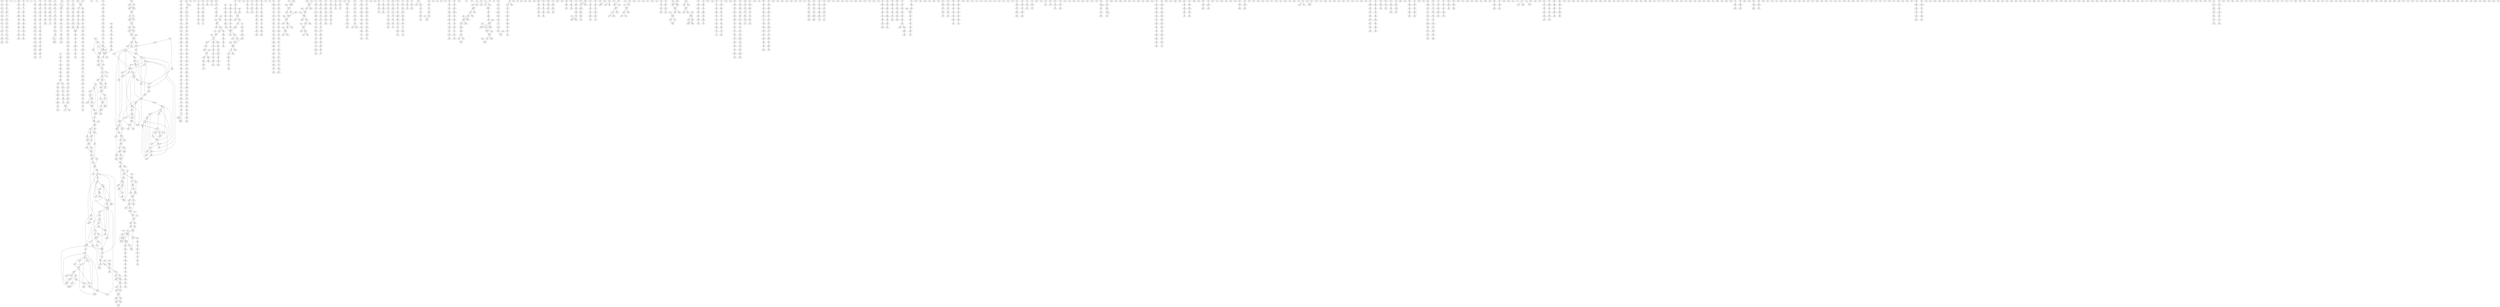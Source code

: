 digraph adj {
graph [k=25]
edge [d=-24]
"0+" [l=494 C=2125]
"0-" [l=494 C=2125]
"1+" [l=53 C=129]
"1-" [l=53 C=129]
"3+" [l=232 C=1201]
"3-" [l=232 C=1201]
"4+" [l=106 C=331]
"4-" [l=106 C=331]
"5+" [l=152 C=656]
"5-" [l=152 C=656]
"6+" [l=598 C=2831]
"6-" [l=598 C=2831]
"7+" [l=27 C=31]
"7-" [l=27 C=31]
"8+" [l=418 C=2431]
"8-" [l=418 C=2431]
"9+" [l=311 C=1298]
"9-" [l=311 C=1298]
"10+" [l=79 C=239]
"10-" [l=79 C=239]
"14+" [l=54 C=116]
"14-" [l=54 C=116]
"17+" [l=261 C=1224]
"17-" [l=261 C=1224]
"18+" [l=249 C=1269]
"18-" [l=249 C=1269]
"19+" [l=456 C=2093]
"19-" [l=456 C=2093]
"20+" [l=199 C=759]
"20-" [l=199 C=759]
"21+" [l=604 C=3042]
"21-" [l=604 C=3042]
"22+" [l=31 C=436]
"22-" [l=31 C=436]
"23+" [l=172 C=756]
"23-" [l=172 C=756]
"24+" [l=41 C=121]
"24-" [l=41 C=121]
"26+" [l=147 C=558]
"26-" [l=147 C=558]
"27+" [l=88 C=333]
"27-" [l=88 C=333]
"28+" [l=88 C=402]
"28-" [l=88 C=402]
"29+" [l=422 C=2154]
"29-" [l=422 C=2154]
"30+" [l=49 C=92]
"30-" [l=49 C=92]
"31+" [l=73 C=259]
"31-" [l=73 C=259]
"32+" [l=231 C=977]
"32-" [l=231 C=977]
"33+" [l=404 C=1863]
"33-" [l=404 C=1863]
"34+" [l=42 C=1011]
"34-" [l=42 C=1011]
"35+" [l=210 C=984]
"35-" [l=210 C=984]
"36+" [l=378 C=1682]
"36-" [l=378 C=1682]
"37+" [l=226 C=1054]
"37-" [l=226 C=1054]
"38+" [l=28 C=28]
"38-" [l=28 C=28]
"39+" [l=105 C=503]
"39-" [l=105 C=503]
"40+" [l=45 C=267]
"40-" [l=45 C=267]
"41+" [l=423 C=2204]
"41-" [l=423 C=2204]
"42+" [l=293 C=907]
"42-" [l=293 C=907]
"43+" [l=175 C=746]
"43-" [l=175 C=746]
"44+" [l=159 C=627]
"44-" [l=159 C=627]
"45+" [l=794 C=3661]
"45-" [l=794 C=3661]
"46+" [l=162 C=563]
"46-" [l=162 C=563]
"47+" [l=1436 C=7491]
"47-" [l=1436 C=7491]
"48+" [l=98 C=440]
"48-" [l=98 C=440]
"49+" [l=71 C=251]
"49-" [l=71 C=251]
"50+" [l=96 C=333]
"50-" [l=96 C=333]
"51+" [l=906 C=4511]
"51-" [l=906 C=4511]
"53+" [l=294 C=1470]
"53-" [l=294 C=1470]
"54+" [l=465 C=2288]
"54-" [l=465 C=2288]
"56+" [l=109 C=605]
"56-" [l=109 C=605]
"57+" [l=43 C=161]
"57-" [l=43 C=161]
"59+" [l=36 C=178]
"59-" [l=36 C=178]
"60+" [l=133 C=654]
"60-" [l=133 C=654]
"61+" [l=69 C=146]
"61-" [l=69 C=146]
"62+" [l=515 C=2554]
"62-" [l=515 C=2554]
"63+" [l=125 C=463]
"63-" [l=125 C=463]
"64+" [l=171 C=745]
"64-" [l=171 C=745]
"67+" [l=60 C=278]
"67-" [l=60 C=278]
"68+" [l=117 C=249]
"68-" [l=117 C=249]
"69+" [l=77 C=454]
"69-" [l=77 C=454]
"70+" [l=99 C=779]
"70-" [l=99 C=779]
"73+" [l=335 C=1536]
"73-" [l=335 C=1536]
"74+" [l=334 C=1567]
"74-" [l=334 C=1567]
"76+" [l=49 C=170]
"76-" [l=49 C=170]
"77+" [l=26 C=192]
"77-" [l=26 C=192]
"78+" [l=73 C=225]
"78-" [l=73 C=225]
"79+" [l=298 C=1188]
"79-" [l=298 C=1188]
"80+" [l=215 C=1182]
"80-" [l=215 C=1182]
"81+" [l=62 C=316]
"81-" [l=62 C=316]
"84+" [l=260 C=1319]
"84-" [l=260 C=1319]
"85+" [l=94 C=815]
"85-" [l=94 C=815]
"86+" [l=681 C=3038]
"86-" [l=681 C=3038]
"89+" [l=202 C=1008]
"89-" [l=202 C=1008]
"90+" [l=313 C=1410]
"90-" [l=313 C=1410]
"91+" [l=46 C=116]
"91-" [l=46 C=116]
"94+" [l=40 C=582]
"94-" [l=40 C=582]
"95+" [l=97 C=397]
"95-" [l=97 C=397]
"96+" [l=46 C=160]
"96-" [l=46 C=160]
"98+" [l=242 C=782]
"98-" [l=242 C=782]
"99+" [l=651 C=3520]
"99-" [l=651 C=3520]
"100+" [l=144 C=553]
"100-" [l=144 C=553]
"101+" [l=232 C=1354]
"101-" [l=232 C=1354]
"102+" [l=1512 C=7252]
"102-" [l=1512 C=7252]
"103+" [l=382 C=2215]
"103-" [l=382 C=2215]
"104+" [l=452 C=2424]
"104-" [l=452 C=2424]
"106+" [l=70 C=205]
"106-" [l=70 C=205]
"108+" [l=441 C=1710]
"108-" [l=441 C=1710]
"109+" [l=193 C=731]
"109-" [l=193 C=731]
"110+" [l=691 C=3176]
"110-" [l=691 C=3176]
"111+" [l=43 C=278]
"111-" [l=43 C=278]
"112+" [l=126 C=1428]
"112-" [l=126 C=1428]
"113+" [l=235 C=830]
"113-" [l=235 C=830]
"114+" [l=297 C=1290]
"114-" [l=297 C=1290]
"115+" [l=404 C=1581]
"115-" [l=404 C=1581]
"116+" [l=131 C=650]
"116-" [l=131 C=650]
"117+" [l=174 C=909]
"117-" [l=174 C=909]
"118+" [l=119 C=606]
"118-" [l=119 C=606]
"121+" [l=858 C=4375]
"121-" [l=858 C=4375]
"122+" [l=695 C=3163]
"122-" [l=695 C=3163]
"123+" [l=77 C=147]
"123-" [l=77 C=147]
"124+" [l=171 C=625]
"124-" [l=171 C=625]
"125+" [l=102 C=739]
"125-" [l=102 C=739]
"126+" [l=132 C=552]
"126-" [l=132 C=552]
"127+" [l=75 C=259]
"127-" [l=75 C=259]
"128+" [l=102 C=542]
"128-" [l=102 C=542]
"129+" [l=521 C=2720]
"129-" [l=521 C=2720]
"130+" [l=62 C=204]
"130-" [l=62 C=204]
"131+" [l=341 C=1655]
"131-" [l=341 C=1655]
"132+" [l=118 C=463]
"132-" [l=118 C=463]
"134+" [l=451 C=2119]
"134-" [l=451 C=2119]
"135+" [l=442 C=3285]
"135-" [l=442 C=3285]
"137+" [l=334 C=1381]
"137-" [l=334 C=1381]
"138+" [l=348 C=1737]
"138-" [l=348 C=1737]
"140+" [l=70 C=195]
"140-" [l=70 C=195]
"141+" [l=407 C=2085]
"141-" [l=407 C=2085]
"142+" [l=702 C=2756]
"142-" [l=702 C=2756]
"143+" [l=267 C=1150]
"143-" [l=267 C=1150]
"144+" [l=113 C=370]
"144-" [l=113 C=370]
"145+" [l=309 C=1809]
"145-" [l=309 C=1809]
"146+" [l=55 C=103]
"146-" [l=55 C=103]
"148+" [l=494 C=2214]
"148-" [l=494 C=2214]
"149+" [l=59 C=128]
"149-" [l=59 C=128]
"150+" [l=129 C=547]
"150-" [l=129 C=547]
"155+" [l=845 C=3874]
"155-" [l=845 C=3874]
"156+" [l=282 C=1299]
"156-" [l=282 C=1299]
"157+" [l=72 C=193]
"157-" [l=72 C=193]
"158+" [l=40 C=183]
"158-" [l=40 C=183]
"159+" [l=318 C=1318]
"159-" [l=318 C=1318]
"160+" [l=460 C=2275]
"160-" [l=460 C=2275]
"161+" [l=183 C=902]
"161-" [l=183 C=902]
"162+" [l=436 C=1950]
"162-" [l=436 C=1950]
"163+" [l=65 C=169]
"163-" [l=65 C=169]
"164+" [l=78 C=181]
"164-" [l=78 C=181]
"165+" [l=49 C=57]
"165-" [l=49 C=57]
"166+" [l=39 C=161]
"166-" [l=39 C=161]
"167+" [l=178 C=612]
"167-" [l=178 C=612]
"168+" [l=116 C=412]
"168-" [l=116 C=412]
"173+" [l=553 C=2517]
"173-" [l=553 C=2517]
"177+" [l=663 C=3248]
"177-" [l=663 C=3248]
"178+" [l=84 C=260]
"178-" [l=84 C=260]
"179+" [l=70 C=213]
"179-" [l=70 C=213]
"180+" [l=53 C=131]
"180-" [l=53 C=131]
"181+" [l=60 C=261]
"181-" [l=60 C=261]
"182+" [l=405 C=1724]
"182-" [l=405 C=1724]
"183+" [l=74 C=134]
"183-" [l=74 C=134]
"184+" [l=50 C=124]
"184-" [l=50 C=124]
"185+" [l=1919 C=10785]
"185-" [l=1919 C=10785]
"186+" [l=37 C=300]
"186-" [l=37 C=300]
"187+" [l=2214 C=11261]
"187-" [l=2214 C=11261]
"188+" [l=359 C=1565]
"188-" [l=359 C=1565]
"190+" [l=428 C=1931]
"190-" [l=428 C=1931]
"192+" [l=445 C=2033]
"192-" [l=445 C=2033]
"193+" [l=96 C=204]
"193-" [l=96 C=204]
"194+" [l=457 C=1912]
"194-" [l=457 C=1912]
"195+" [l=535 C=2531]
"195-" [l=535 C=2531]
"196+" [l=292 C=1160]
"196-" [l=292 C=1160]
"197+" [l=415 C=1998]
"197-" [l=415 C=1998]
"198+" [l=195 C=601]
"198-" [l=195 C=601]
"199+" [l=121 C=490]
"199-" [l=121 C=490]
"200+" [l=102 C=364]
"200-" [l=102 C=364]
"202+" [l=56 C=151]
"202-" [l=56 C=151]
"203+" [l=137 C=623]
"203-" [l=137 C=623]
"204+" [l=324 C=1633]
"204-" [l=324 C=1633]
"205+" [l=87 C=274]
"205-" [l=87 C=274]
"206+" [l=49 C=285]
"206-" [l=49 C=285]
"208+" [l=113 C=535]
"208-" [l=113 C=535]
"209+" [l=83 C=295]
"209-" [l=83 C=295]
"210+" [l=29 C=118]
"210-" [l=29 C=118]
"211+" [l=92 C=290]
"211-" [l=92 C=290]
"213+" [l=426 C=1849]
"213-" [l=426 C=1849]
"214+" [l=118 C=328]
"214-" [l=118 C=328]
"215+" [l=103 C=273]
"215-" [l=103 C=273]
"216+" [l=388 C=1902]
"216-" [l=388 C=1902]
"217+" [l=111 C=485]
"217-" [l=111 C=485]
"218+" [l=298 C=1308]
"218-" [l=298 C=1308]
"220+" [l=740 C=4482]
"220-" [l=740 C=4482]
"221+" [l=395 C=1633]
"221-" [l=395 C=1633]
"222+" [l=208 C=795]
"222-" [l=208 C=795]
"223+" [l=300 C=1557]
"223-" [l=300 C=1557]
"224+" [l=193 C=903]
"224-" [l=193 C=903]
"225+" [l=159 C=476]
"225-" [l=159 C=476]
"226+" [l=53 C=155]
"226-" [l=53 C=155]
"228+" [l=199 C=761]
"228-" [l=199 C=761]
"229+" [l=174 C=958]
"229-" [l=174 C=958]
"230+" [l=322 C=1849]
"230-" [l=322 C=1849]
"232+" [l=305 C=1477]
"232-" [l=305 C=1477]
"233+" [l=51 C=114]
"233-" [l=51 C=114]
"234+" [l=39 C=119]
"234-" [l=39 C=119]
"235+" [l=150 C=507]
"235-" [l=150 C=507]
"236+" [l=407 C=1617]
"236-" [l=407 C=1617]
"237+" [l=403 C=1891]
"237-" [l=403 C=1891]
"238+" [l=260 C=1230]
"238-" [l=260 C=1230]
"239+" [l=219 C=949]
"239-" [l=219 C=949]
"241+" [l=54 C=93]
"241-" [l=54 C=93]
"242+" [l=204 C=1119]
"242-" [l=204 C=1119]
"243+" [l=128 C=510]
"243-" [l=128 C=510]
"244+" [l=300 C=1438]
"244-" [l=300 C=1438]
"245+" [l=76 C=166]
"245-" [l=76 C=166]
"246+" [l=32 C=101]
"246-" [l=32 C=101]
"248+" [l=47 C=377]
"248-" [l=47 C=377]
"249+" [l=423 C=1626]
"249-" [l=423 C=1626]
"250+" [l=58 C=357]
"250-" [l=58 C=357]
"251+" [l=70 C=198]
"251-" [l=70 C=198]
"252+" [l=446 C=2210]
"252-" [l=446 C=2210]
"253+" [l=255 C=1006]
"253-" [l=255 C=1006]
"254+" [l=1516 C=7994]
"254-" [l=1516 C=7994]
"255+" [l=49 C=156]
"255-" [l=49 C=156]
"256+" [l=163 C=693]
"256-" [l=163 C=693]
"257+" [l=163 C=537]
"257-" [l=163 C=537]
"259+" [l=1111 C=5486]
"259-" [l=1111 C=5486]
"260+" [l=166 C=748]
"260-" [l=166 C=748]
"261+" [l=151 C=658]
"261-" [l=151 C=658]
"262+" [l=204 C=991]
"262-" [l=204 C=991]
"263+" [l=230 C=1052]
"263-" [l=230 C=1052]
"264+" [l=72 C=242]
"264-" [l=72 C=242]
"265+" [l=44 C=59]
"265-" [l=44 C=59]
"267+" [l=112 C=400]
"267-" [l=112 C=400]
"268+" [l=315 C=1758]
"268-" [l=315 C=1758]
"269+" [l=83 C=208]
"269-" [l=83 C=208]
"270+" [l=125 C=374]
"270-" [l=125 C=374]
"271+" [l=219 C=930]
"271-" [l=219 C=930]
"272+" [l=88 C=570]
"272-" [l=88 C=570]
"273+" [l=142 C=642]
"273-" [l=142 C=642]
"274+" [l=189 C=690]
"274-" [l=189 C=690]
"275+" [l=62 C=164]
"275-" [l=62 C=164]
"276+" [l=114 C=414]
"276-" [l=114 C=414]
"277+" [l=244 C=1360]
"277-" [l=244 C=1360]
"278+" [l=95 C=270]
"278-" [l=95 C=270]
"279+" [l=55 C=79]
"279-" [l=55 C=79]
"280+" [l=169 C=784]
"280-" [l=169 C=784]
"281+" [l=493 C=2223]
"281-" [l=493 C=2223]
"282+" [l=444 C=2342]
"282-" [l=444 C=2342]
"283+" [l=302 C=1220]
"283-" [l=302 C=1220]
"284+" [l=827 C=4648]
"284-" [l=827 C=4648]
"285+" [l=435 C=1830]
"285-" [l=435 C=1830]
"286+" [l=50 C=700]
"286-" [l=50 C=700]
"288+" [l=54 C=120]
"288-" [l=54 C=120]
"289+" [l=71 C=157]
"289-" [l=71 C=157]
"290+" [l=305 C=1275]
"290-" [l=305 C=1275]
"291+" [l=70 C=264]
"291-" [l=70 C=264]
"292+" [l=218 C=1165]
"292-" [l=218 C=1165]
"293+" [l=37 C=176]
"293-" [l=37 C=176]
"294+" [l=112 C=501]
"294-" [l=112 C=501]
"295+" [l=51 C=179]
"295-" [l=51 C=179]
"296+" [l=393 C=1502]
"296-" [l=393 C=1502]
"297+" [l=68 C=156]
"297-" [l=68 C=156]
"298+" [l=281 C=1186]
"298-" [l=281 C=1186]
"299+" [l=133 C=346]
"299-" [l=133 C=346]
"300+" [l=49 C=154]
"300-" [l=49 C=154]
"301+" [l=428 C=2046]
"301-" [l=428 C=2046]
"302+" [l=999 C=5187]
"302-" [l=999 C=5187]
"303+" [l=49 C=70]
"303-" [l=49 C=70]
"304+" [l=169 C=551]
"304-" [l=169 C=551]
"307+" [l=71 C=214]
"307-" [l=71 C=214]
"308+" [l=323 C=1357]
"308-" [l=323 C=1357]
"309+" [l=27 C=60]
"309-" [l=27 C=60]
"310+" [l=122 C=449]
"310-" [l=122 C=449]
"311+" [l=42 C=744]
"311-" [l=42 C=744]
"312+" [l=471 C=2715]
"312-" [l=471 C=2715]
"313+" [l=224 C=935]
"313-" [l=224 C=935]
"314+" [l=84 C=230]
"314-" [l=84 C=230]
"315+" [l=385 C=1828]
"315-" [l=385 C=1828]
"316+" [l=633 C=3385]
"316-" [l=633 C=3385]
"317+" [l=81 C=303]
"317-" [l=81 C=303]
"319+" [l=112 C=288]
"319-" [l=112 C=288]
"320+" [l=414 C=1998]
"320-" [l=414 C=1998]
"321+" [l=382 C=1620]
"321-" [l=382 C=1620]
"323+" [l=48 C=130]
"323-" [l=48 C=130]
"324+" [l=816 C=3994]
"324-" [l=816 C=3994]
"325+" [l=65 C=195]
"325-" [l=65 C=195]
"327+" [l=137 C=647]
"327-" [l=137 C=647]
"328+" [l=135 C=527]
"328-" [l=135 C=527]
"329+" [l=143 C=551]
"329-" [l=143 C=551]
"330+" [l=1386 C=7582]
"330-" [l=1386 C=7582]
"331+" [l=87 C=356]
"331-" [l=87 C=356]
"332+" [l=76 C=204]
"332-" [l=76 C=204]
"333+" [l=150 C=814]
"333-" [l=150 C=814]
"335+" [l=362 C=2005]
"335-" [l=362 C=2005]
"337+" [l=49 C=162]
"337-" [l=49 C=162]
"338+" [l=58 C=182]
"338-" [l=58 C=182]
"339+" [l=365 C=1583]
"339-" [l=365 C=1583]
"340+" [l=35 C=112]
"340-" [l=35 C=112]
"341+" [l=159 C=657]
"341-" [l=159 C=657]
"342+" [l=84 C=295]
"342-" [l=84 C=295]
"343+" [l=195 C=599]
"343-" [l=195 C=599]
"344+" [l=51 C=179]
"344-" [l=51 C=179]
"345+" [l=221 C=1145]
"345-" [l=221 C=1145]
"346+" [l=321 C=1356]
"346-" [l=321 C=1356]
"347+" [l=97 C=204]
"347-" [l=97 C=204]
"348+" [l=309 C=1431]
"348-" [l=309 C=1431]
"350+" [l=260 C=1409]
"350-" [l=260 C=1409]
"352+" [l=249 C=1240]
"352-" [l=249 C=1240]
"353+" [l=905 C=4635]
"353-" [l=905 C=4635]
"355+" [l=303 C=1690]
"355-" [l=303 C=1690]
"356+" [l=49 C=101]
"356-" [l=49 C=101]
"357+" [l=56 C=171]
"357-" [l=56 C=171]
"358+" [l=540 C=2321]
"358-" [l=540 C=2321]
"359+" [l=447 C=2158]
"359-" [l=447 C=2158]
"360+" [l=296 C=1092]
"360-" [l=296 C=1092]
"362+" [l=52 C=282]
"362-" [l=52 C=282]
"363+" [l=958 C=4920]
"363-" [l=958 C=4920]
"364+" [l=216 C=946]
"364-" [l=216 C=946]
"366+" [l=25 C=57]
"366-" [l=25 C=57]
"367+" [l=27 C=54]
"367-" [l=27 C=54]
"368+" [l=1486 C=7216]
"368-" [l=1486 C=7216]
"369+" [l=26 C=18]
"369-" [l=26 C=18]
"370+" [l=67 C=384]
"370-" [l=67 C=384]
"371+" [l=60 C=132]
"371-" [l=60 C=132]
"372+" [l=535 C=3010]
"372-" [l=535 C=3010]
"373+" [l=138 C=573]
"373-" [l=138 C=573]
"374+" [l=100 C=441]
"374-" [l=100 C=441]
"375+" [l=215 C=1241]
"375-" [l=215 C=1241]
"376+" [l=53 C=231]
"376-" [l=53 C=231]
"377+" [l=357 C=1272]
"377-" [l=357 C=1272]
"378+" [l=331 C=1481]
"378-" [l=331 C=1481]
"379+" [l=30 C=53]
"379-" [l=30 C=53]
"380+" [l=131 C=547]
"380-" [l=131 C=547]
"381+" [l=226 C=1013]
"381-" [l=226 C=1013]
"382+" [l=237 C=935]
"382-" [l=237 C=935]
"383+" [l=251 C=1354]
"383-" [l=251 C=1354]
"384+" [l=193 C=688]
"384-" [l=193 C=688]
"385+" [l=34 C=293]
"385-" [l=34 C=293]
"387+" [l=55 C=97]
"387-" [l=55 C=97]
"388+" [l=55 C=229]
"388-" [l=55 C=229]
"389+" [l=42 C=481]
"389-" [l=42 C=481]
"390+" [l=81 C=147]
"390-" [l=81 C=147]
"391+" [l=119 C=534]
"391-" [l=119 C=534]
"392+" [l=351 C=1647]
"392-" [l=351 C=1647]
"393+" [l=295 C=1548]
"393-" [l=295 C=1548]
"394+" [l=79 C=311]
"394-" [l=79 C=311]
"395+" [l=183 C=1008]
"395-" [l=183 C=1008]
"396+" [l=27 C=31]
"396-" [l=27 C=31]
"397+" [l=250 C=797]
"397-" [l=250 C=797]
"398+" [l=141 C=934]
"398-" [l=141 C=934]
"399+" [l=612 C=3439]
"399-" [l=612 C=3439]
"400+" [l=92 C=783]
"400-" [l=92 C=783]
"401+" [l=365 C=2154]
"401-" [l=365 C=2154]
"402+" [l=1636 C=8646]
"402-" [l=1636 C=8646]
"403+" [l=25 C=25]
"403-" [l=25 C=25]
"405+" [l=203 C=944]
"405-" [l=203 C=944]
"407+" [l=33 C=195]
"407-" [l=33 C=195]
"408+" [l=64 C=399]
"408-" [l=64 C=399]
"409+" [l=58 C=185]
"409-" [l=58 C=185]
"410+" [l=585 C=2740]
"410-" [l=585 C=2740]
"411+" [l=230 C=1081]
"411-" [l=230 C=1081]
"412+" [l=310 C=1555]
"412-" [l=310 C=1555]
"413+" [l=499 C=2795]
"413-" [l=499 C=2795]
"414+" [l=268 C=1150]
"414-" [l=268 C=1150]
"415+" [l=79 C=348]
"415-" [l=79 C=348]
"416+" [l=292 C=1061]
"416-" [l=292 C=1061]
"417+" [l=120 C=489]
"417-" [l=120 C=489]
"418+" [l=46 C=304]
"418-" [l=46 C=304]
"419+" [l=49 C=291]
"419-" [l=49 C=291]
"420+" [l=82 C=318]
"420-" [l=82 C=318]
"421+" [l=446 C=2377]
"421-" [l=446 C=2377]
"422+" [l=209 C=687]
"422-" [l=209 C=687]
"423+" [l=95 C=420]
"423-" [l=95 C=420]
"424+" [l=380 C=1918]
"424-" [l=380 C=1918]
"425+" [l=123 C=513]
"425-" [l=123 C=513]
"426+" [l=27 C=71]
"426-" [l=27 C=71]
"427+" [l=301 C=1243]
"427-" [l=301 C=1243]
"428+" [l=529 C=2382]
"428-" [l=529 C=2382]
"429+" [l=301 C=1505]
"429-" [l=301 C=1505]
"430+" [l=41 C=218]
"430-" [l=41 C=218]
"431+" [l=58 C=183]
"431-" [l=58 C=183]
"432+" [l=189 C=936]
"432-" [l=189 C=936]
"433+" [l=98 C=318]
"433-" [l=98 C=318]
"434+" [l=456 C=2135]
"434-" [l=456 C=2135]
"435+" [l=180 C=895]
"435-" [l=180 C=895]
"436+" [l=217 C=882]
"436-" [l=217 C=882]
"437+" [l=1291 C=7139]
"437-" [l=1291 C=7139]
"438+" [l=221 C=1021]
"438-" [l=221 C=1021]
"439+" [l=55 C=171]
"439-" [l=55 C=171]
"440+" [l=104 C=405]
"440-" [l=104 C=405]
"442+" [l=176 C=1051]
"442-" [l=176 C=1051]
"443+" [l=404 C=2278]
"443-" [l=404 C=2278]
"444+" [l=127 C=563]
"444-" [l=127 C=563]
"445+" [l=1108 C=5559]
"445-" [l=1108 C=5559]
"446+" [l=118 C=567]
"446-" [l=118 C=567]
"448+" [l=51 C=133]
"448-" [l=51 C=133]
"449+" [l=66 C=178]
"449-" [l=66 C=178]
"450+" [l=76 C=234]
"450-" [l=76 C=234]
"451+" [l=35 C=147]
"451-" [l=35 C=147]
"453+" [l=71 C=229]
"453-" [l=71 C=229]
"454+" [l=336 C=1581]
"454-" [l=336 C=1581]
"455+" [l=124 C=362]
"455-" [l=124 C=362]
"456+" [l=904 C=5274]
"456-" [l=904 C=5274]
"457+" [l=113 C=421]
"457-" [l=113 C=421]
"459+" [l=211 C=706]
"459-" [l=211 C=706]
"460+" [l=453 C=2251]
"460-" [l=453 C=2251]
"462+" [l=84 C=299]
"462-" [l=84 C=299]
"463+" [l=802 C=4336]
"463-" [l=802 C=4336]
"464+" [l=84 C=245]
"464-" [l=84 C=245]
"465+" [l=376 C=1658]
"465-" [l=376 C=1658]
"466+" [l=55 C=115]
"466-" [l=55 C=115]
"467+" [l=383 C=1740]
"467-" [l=383 C=1740]
"468+" [l=127 C=435]
"468-" [l=127 C=435]
"469+" [l=280 C=1226]
"469-" [l=280 C=1226]
"470+" [l=66 C=119]
"470-" [l=66 C=119]
"471+" [l=144 C=653]
"471-" [l=144 C=653]
"475+" [l=145 C=594]
"475-" [l=145 C=594]
"477+" [l=105 C=309]
"477-" [l=105 C=309]
"478+" [l=25 C=8]
"478-" [l=25 C=8]
"479+" [l=963 C=5017]
"479-" [l=963 C=5017]
"480+" [l=66 C=154]
"480-" [l=66 C=154]
"481+" [l=170 C=781]
"481-" [l=170 C=781]
"482+" [l=30 C=63]
"482-" [l=30 C=63]
"483+" [l=145 C=598]
"483-" [l=145 C=598]
"484+" [l=306 C=1496]
"484-" [l=306 C=1496]
"485+" [l=221 C=1055]
"485-" [l=221 C=1055]
"486+" [l=1781 C=9183]
"486-" [l=1781 C=9183]
"487+" [l=115 C=351]
"487-" [l=115 C=351]
"488+" [l=59 C=193]
"488-" [l=59 C=193]
"489+" [l=58 C=271]
"489-" [l=58 C=271]
"490+" [l=55 C=109]
"490-" [l=55 C=109]
"491+" [l=49 C=131]
"491-" [l=49 C=131]
"492+" [l=194 C=1100]
"492-" [l=194 C=1100]
"493+" [l=949 C=4615]
"493-" [l=949 C=4615]
"494+" [l=107 C=303]
"494-" [l=107 C=303]
"495+" [l=338 C=1539]
"495-" [l=338 C=1539]
"498+" [l=275 C=1083]
"498-" [l=275 C=1083]
"499+" [l=283 C=1214]
"499-" [l=283 C=1214]
"500+" [l=49 C=143]
"500-" [l=49 C=143]
"501+" [l=69 C=266]
"501-" [l=69 C=266]
"502+" [l=183 C=773]
"502-" [l=183 C=773]
"503+" [l=25 C=8]
"503-" [l=25 C=8]
"504+" [l=374 C=1850]
"504-" [l=374 C=1850]
"505+" [l=227 C=789]
"505-" [l=227 C=789]
"506+" [l=224 C=992]
"506-" [l=224 C=992]
"507+" [l=196 C=1678]
"507-" [l=196 C=1678]
"508+" [l=184 C=1499]
"508-" [l=184 C=1499]
"511+" [l=86 C=285]
"511-" [l=86 C=285]
"512+" [l=242 C=900]
"512-" [l=242 C=900]
"513+" [l=533 C=2892]
"513-" [l=533 C=2892]
"514+" [l=528 C=2497]
"514-" [l=528 C=2497]
"515+" [l=172 C=1203]
"515-" [l=172 C=1203]
"516+" [l=54 C=120]
"516-" [l=54 C=120]
"517+" [l=708 C=3659]
"517-" [l=708 C=3659]
"518+" [l=34 C=199]
"518-" [l=34 C=199]
"519+" [l=423 C=2107]
"519-" [l=423 C=2107]
"520+" [l=46 C=102]
"520-" [l=46 C=102]
"522+" [l=48 C=184]
"522-" [l=48 C=184]
"523+" [l=26 C=115]
"523-" [l=26 C=115]
"524+" [l=304 C=1080]
"524-" [l=304 C=1080]
"525+" [l=363 C=1917]
"525-" [l=363 C=1917]
"526+" [l=75 C=263]
"526-" [l=75 C=263]
"528+" [l=241 C=755]
"528-" [l=241 C=755]
"529+" [l=396 C=1938]
"529-" [l=396 C=1938]
"530+" [l=798 C=3409]
"530-" [l=798 C=3409]
"531+" [l=254 C=1132]
"531-" [l=254 C=1132]
"532+" [l=27 C=20]
"532-" [l=27 C=20]
"533+" [l=283 C=1095]
"533-" [l=283 C=1095]
"534+" [l=247 C=1171]
"534-" [l=247 C=1171]
"535+" [l=171 C=503]
"535-" [l=171 C=503]
"536+" [l=31 C=157]
"536-" [l=31 C=157]
"537+" [l=98 C=407]
"537-" [l=98 C=407]
"538+" [l=67 C=192]
"538-" [l=67 C=192]
"539+" [l=36 C=959]
"539-" [l=36 C=959]
"540+" [l=127 C=597]
"540-" [l=127 C=597]
"541+" [l=519 C=2578]
"541-" [l=519 C=2578]
"543+" [l=398 C=1817]
"543-" [l=398 C=1817]
"544+" [l=72 C=171]
"544-" [l=72 C=171]
"545+" [l=97 C=350]
"545-" [l=97 C=350]
"547+" [l=57 C=121]
"547-" [l=57 C=121]
"548+" [l=63 C=229]
"548-" [l=63 C=229]
"549+" [l=332 C=1441]
"549-" [l=332 C=1441]
"550+" [l=61 C=368]
"550-" [l=61 C=368]
"551+" [l=125 C=414]
"551-" [l=125 C=414]
"552+" [l=240 C=1119]
"552-" [l=240 C=1119]
"553+" [l=313 C=1659]
"553-" [l=313 C=1659]
"554+" [l=339 C=1621]
"554-" [l=339 C=1621]
"555+" [l=1110 C=6062]
"555-" [l=1110 C=6062]
"558+" [l=266 C=1374]
"558-" [l=266 C=1374]
"559+" [l=69 C=195]
"559-" [l=69 C=195]
"560+" [l=35 C=183]
"560-" [l=35 C=183]
"561+" [l=157 C=664]
"561-" [l=157 C=664]
"562+" [l=69 C=688]
"562-" [l=69 C=688]
"563+" [l=62 C=307]
"563-" [l=62 C=307]
"564+" [l=48 C=150]
"564-" [l=48 C=150]
"566+" [l=227 C=1002]
"566-" [l=227 C=1002]
"567+" [l=211 C=1052]
"567-" [l=211 C=1052]
"568+" [l=536 C=2891]
"568-" [l=536 C=2891]
"569+" [l=244 C=1344]
"569-" [l=244 C=1344]
"570+" [l=387 C=1625]
"570-" [l=387 C=1625]
"571+" [l=251 C=1015]
"571-" [l=251 C=1015]
"572+" [l=227 C=790]
"572-" [l=227 C=790]
"573+" [l=32 C=139]
"573-" [l=32 C=139]
"574+" [l=133 C=470]
"574-" [l=133 C=470]
"575+" [l=668 C=3651]
"575-" [l=668 C=3651]
"576+" [l=55 C=177]
"576-" [l=55 C=177]
"577+" [l=141 C=490]
"577-" [l=141 C=490]
"578+" [l=131 C=584]
"578-" [l=131 C=584]
"579+" [l=58 C=163]
"579-" [l=58 C=163]
"580+" [l=286 C=1189]
"580-" [l=286 C=1189]
"581+" [l=71 C=165]
"581-" [l=71 C=165]
"582+" [l=497 C=1824]
"582-" [l=497 C=1824]
"583+" [l=295 C=1345]
"583-" [l=295 C=1345]
"585+" [l=246 C=1101]
"585-" [l=246 C=1101]
"586+" [l=50 C=86]
"586-" [l=50 C=86]
"587+" [l=179 C=751]
"587-" [l=179 C=751]
"588+" [l=149 C=715]
"588-" [l=149 C=715]
"589+" [l=208 C=1437]
"589-" [l=208 C=1437]
"590+" [l=219 C=940]
"590-" [l=219 C=940]
"591+" [l=293 C=1431]
"591-" [l=293 C=1431]
"592+" [l=585 C=2577]
"592-" [l=585 C=2577]
"593+" [l=482 C=2132]
"593-" [l=482 C=2132]
"594+" [l=158 C=571]
"594-" [l=158 C=571]
"595+" [l=1323 C=7449]
"595-" [l=1323 C=7449]
"596+" [l=532 C=2678]
"596-" [l=532 C=2678]
"597+" [l=452 C=2663]
"597-" [l=452 C=2663]
"598+" [l=655 C=2847]
"598-" [l=655 C=2847]
"599+" [l=75 C=253]
"599-" [l=75 C=253]
"602+" [l=489 C=2129]
"602-" [l=489 C=2129]
"603+" [l=119 C=519]
"603-" [l=119 C=519]
"604+" [l=80 C=236]
"604-" [l=80 C=236]
"605+" [l=469 C=2155]
"605-" [l=469 C=2155]
"606+" [l=328 C=1811]
"606-" [l=328 C=1811]
"607+" [l=39 C=401]
"607-" [l=39 C=401]
"608+" [l=49 C=114]
"608-" [l=49 C=114]
"609+" [l=674 C=3359]
"609-" [l=674 C=3359]
"610+" [l=157 C=441]
"610-" [l=157 C=441]
"611+" [l=61 C=176]
"611-" [l=61 C=176]
"612+" [l=601 C=2827]
"612-" [l=601 C=2827]
"614+" [l=195 C=842]
"614-" [l=195 C=842]
"615+" [l=956 C=5776]
"615-" [l=956 C=5776]
"616+" [l=341 C=1506]
"616-" [l=341 C=1506]
"617+" [l=49 C=163]
"617-" [l=49 C=163]
"618+" [l=346 C=1977]
"618-" [l=346 C=1977]
"620+" [l=728 C=3386]
"620-" [l=728 C=3386]
"622+" [l=62 C=184]
"622-" [l=62 C=184]
"623+" [l=62 C=269]
"623-" [l=62 C=269]
"624+" [l=396 C=1599]
"624-" [l=396 C=1599]
"625+" [l=183 C=896]
"625-" [l=183 C=896]
"626+" [l=98 C=325]
"626-" [l=98 C=325]
"627+" [l=131 C=493]
"627-" [l=131 C=493]
"628+" [l=755 C=3957]
"628-" [l=755 C=3957]
"629+" [l=199 C=880]
"629-" [l=199 C=880]
"630+" [l=56 C=384]
"630-" [l=56 C=384]
"631+" [l=162 C=748]
"631-" [l=162 C=748]
"632+" [l=63 C=422]
"632-" [l=63 C=422]
"633+" [l=33 C=53]
"633-" [l=33 C=53]
"634+" [l=166 C=783]
"634-" [l=166 C=783]
"635+" [l=60 C=114]
"635-" [l=60 C=114]
"636+" [l=168 C=711]
"636-" [l=168 C=711]
"637+" [l=73 C=178]
"637-" [l=73 C=178]
"638+" [l=129 C=600]
"638-" [l=129 C=600]
"639+" [l=129 C=304]
"639-" [l=129 C=304]
"640+" [l=562 C=2667]
"640-" [l=562 C=2667]
"642+" [l=533 C=3822]
"642-" [l=533 C=3822]
"643+" [l=499 C=2183]
"643-" [l=499 C=2183]
"645+" [l=352 C=1727]
"645-" [l=352 C=1727]
"648+" [l=109 C=305]
"648-" [l=109 C=305]
"649+" [l=232 C=955]
"649-" [l=232 C=955]
"650+" [l=231 C=967]
"650-" [l=231 C=967]
"651+" [l=83 C=244]
"651-" [l=83 C=244]
"652+" [l=79 C=226]
"652-" [l=79 C=226]
"653+" [l=116 C=535]
"653-" [l=116 C=535]
"654+" [l=225 C=1040]
"654-" [l=225 C=1040]
"655+" [l=204 C=985]
"655-" [l=204 C=985]
"656+" [l=131 C=425]
"656-" [l=131 C=425]
"657+" [l=187 C=744]
"657-" [l=187 C=744]
"658+" [l=662 C=3444]
"658-" [l=662 C=3444]
"660+" [l=194 C=795]
"660-" [l=194 C=795]
"661+" [l=186 C=666]
"661-" [l=186 C=666]
"662+" [l=68 C=232]
"662-" [l=68 C=232]
"663+" [l=67 C=658]
"663-" [l=67 C=658]
"664+" [l=54 C=130]
"664-" [l=54 C=130]
"665+" [l=519 C=2764]
"665-" [l=519 C=2764]
"666+" [l=334 C=1697]
"666-" [l=334 C=1697]
"667+" [l=171 C=682]
"667-" [l=171 C=682]
"668+" [l=84 C=221]
"668-" [l=84 C=221]
"669+" [l=140 C=546]
"669-" [l=140 C=546]
"670+" [l=1436 C=8791]
"670-" [l=1436 C=8791]
"671+" [l=396 C=1757]
"671-" [l=396 C=1757]
"672+" [l=594 C=2700]
"672-" [l=594 C=2700]
"673+" [l=39 C=456]
"673-" [l=39 C=456]
"674+" [l=241 C=972]
"674-" [l=241 C=972]
"675+" [l=186 C=946]
"675-" [l=186 C=946]
"676+" [l=130 C=334]
"676-" [l=130 C=334]
"677+" [l=259 C=1056]
"677-" [l=259 C=1056]
"678+" [l=174 C=829]
"678-" [l=174 C=829]
"679+" [l=2260 C=11120]
"679-" [l=2260 C=11120]
"680+" [l=187 C=702]
"680-" [l=187 C=702]
"681+" [l=1315 C=6557]
"681-" [l=1315 C=6557]
"682+" [l=59 C=161]
"682-" [l=59 C=161]
"683+" [l=70 C=284]
"683-" [l=70 C=284]
"684+" [l=388 C=1600]
"684-" [l=388 C=1600]
"685+" [l=170 C=603]
"685-" [l=170 C=603]
"687+" [l=128 C=429]
"687-" [l=128 C=429]
"688+" [l=763 C=4011]
"688-" [l=763 C=4011]
"689+" [l=25 C=14]
"689-" [l=25 C=14]
"690+" [l=156 C=620]
"690-" [l=156 C=620]
"691+" [l=589 C=2398]
"691-" [l=589 C=2398]
"692+" [l=74 C=285]
"692-" [l=74 C=285]
"693+" [l=284 C=1372]
"693-" [l=284 C=1372]
"695+" [l=868 C=3401]
"695-" [l=868 C=3401]
"697+" [l=976 C=4653]
"697-" [l=976 C=4653]
"698+" [l=324 C=1273]
"698-" [l=324 C=1273]
"699+" [l=422 C=2777]
"699-" [l=422 C=2777]
"700+" [l=43 C=318]
"700-" [l=43 C=318]
"701+" [l=740 C=3931]
"701-" [l=740 C=3931]
"703+" [l=145 C=409]
"703-" [l=145 C=409]
"704+" [l=118 C=586]
"704-" [l=118 C=586]
"705+" [l=88 C=494]
"705-" [l=88 C=494]
"706+" [l=58 C=139]
"706-" [l=58 C=139]
"707+" [l=471 C=2375]
"707-" [l=471 C=2375]
"708+" [l=981 C=4807]
"708-" [l=981 C=4807]
"709+" [l=799 C=4247]
"709-" [l=799 C=4247]
"710+" [l=69 C=397]
"710-" [l=69 C=397]
"711+" [l=64 C=214]
"711-" [l=64 C=214]
"712+" [l=58 C=199]
"712-" [l=58 C=199]
"714+" [l=49 C=131]
"714-" [l=49 C=131]
"715+" [l=260 C=1034]
"715-" [l=260 C=1034]
"716+" [l=197 C=1290]
"716-" [l=197 C=1290]
"718+" [l=72 C=233]
"718-" [l=72 C=233]
"719+" [l=153 C=628]
"719-" [l=153 C=628]
"720+" [l=269 C=1336]
"720-" [l=269 C=1336]
"722+" [l=989 C=4836]
"722-" [l=989 C=4836]
"723+" [l=478 C=2331]
"723-" [l=478 C=2331]
"724+" [l=149 C=567]
"724-" [l=149 C=567]
"725+" [l=34 C=173]
"725-" [l=34 C=173]
"727+" [l=40 C=69]
"727-" [l=40 C=69]
"728+" [l=103 C=366]
"728-" [l=103 C=366]
"729+" [l=122 C=455]
"729-" [l=122 C=455]
"731+" [l=619 C=2977]
"731-" [l=619 C=2977]
"732+" [l=46 C=515]
"732-" [l=46 C=515]
"733+" [l=139 C=452]
"733-" [l=139 C=452]
"734+" [l=359 C=1282]
"734-" [l=359 C=1282]
"735+" [l=28 C=31]
"735-" [l=28 C=31]
"736+" [l=192 C=880]
"736-" [l=192 C=880]
"737+" [l=139 C=489]
"737-" [l=139 C=489]
"738+" [l=692 C=3447]
"738-" [l=692 C=3447]
"739+" [l=201 C=831]
"739-" [l=201 C=831]
"740+" [l=50 C=115]
"740-" [l=50 C=115]
"742+" [l=1004 C=5790]
"742-" [l=1004 C=5790]
"743+" [l=275 C=1257]
"743-" [l=275 C=1257]
"744+" [l=109 C=925]
"744-" [l=109 C=925]
"745+" [l=952 C=5647]
"745-" [l=952 C=5647]
"746+" [l=305 C=1364]
"746-" [l=305 C=1364]
"747+" [l=957 C=4726]
"747-" [l=957 C=4726]
"749+" [l=97 C=279]
"749-" [l=97 C=279]
"750+" [l=127 C=665]
"750-" [l=127 C=665]
"751+" [l=513 C=2480]
"751-" [l=513 C=2480]
"752+" [l=382 C=1783]
"752-" [l=382 C=1783]
"753+" [l=599 C=3088]
"753-" [l=599 C=3088]
"754+" [l=484 C=2197]
"754-" [l=484 C=2197]
"755+" [l=194 C=849]
"755-" [l=194 C=849]
"756+" [l=85 C=151]
"756-" [l=85 C=151]
"757+" [l=156 C=433]
"757-" [l=156 C=433]
"759+" [l=160 C=778]
"759-" [l=160 C=778]
"761+" [l=56 C=138]
"761-" [l=56 C=138]
"762+" [l=1139 C=6073]
"762-" [l=1139 C=6073]
"763+" [l=290 C=1256]
"763-" [l=290 C=1256]
"764+" [l=88 C=315]
"764-" [l=88 C=315]
"765+" [l=250 C=1017]
"765-" [l=250 C=1017]
"767+" [l=193 C=1028]
"767-" [l=193 C=1028]
"768+" [l=306 C=1422]
"768-" [l=306 C=1422]
"769+" [l=39 C=515]
"769-" [l=39 C=515]
"770+" [l=130 C=392]
"770-" [l=130 C=392]
"771+" [l=81 C=155]
"771-" [l=81 C=155]
"772+" [l=722 C=3558]
"772-" [l=722 C=3558]
"773+" [l=196 C=1121]
"773-" [l=196 C=1121]
"774+" [l=433 C=2074]
"774-" [l=433 C=2074]
"775+" [l=88 C=178]
"775-" [l=88 C=178]
"776+" [l=344 C=1836]
"776-" [l=344 C=1836]
"777+" [l=207 C=782]
"777-" [l=207 C=782]
"778+" [l=223 C=1204]
"778-" [l=223 C=1204]
"779+" [l=545 C=2287]
"779-" [l=545 C=2287]
"780+" [l=105 C=280]
"780-" [l=105 C=280]
"781+" [l=361 C=1865]
"781-" [l=361 C=1865]
"782+" [l=46 C=72]
"782-" [l=46 C=72]
"783+" [l=571 C=2837]
"783-" [l=571 C=2837]
"784+" [l=824 C=3850]
"784-" [l=824 C=3850]
"785+" [l=64 C=175]
"785-" [l=64 C=175]
"786+" [l=27 C=166]
"786-" [l=27 C=166]
"787+" [l=164 C=465]
"787-" [l=164 C=465]
"788+" [l=254 C=1171]
"788-" [l=254 C=1171]
"789+" [l=329 C=1843]
"789-" [l=329 C=1843]
"790+" [l=49 C=145]
"790-" [l=49 C=145]
"791+" [l=642 C=3016]
"791-" [l=642 C=3016]
"792+" [l=281 C=1181]
"792-" [l=281 C=1181]
"793+" [l=167 C=562]
"793-" [l=167 C=562]
"794+" [l=114 C=419]
"794-" [l=114 C=419]
"796+" [l=289 C=1547]
"796-" [l=289 C=1547]
"797+" [l=52 C=231]
"797-" [l=52 C=231]
"798+" [l=1215 C=6888]
"798-" [l=1215 C=6888]
"799+" [l=49 C=97]
"799-" [l=49 C=97]
"800+" [l=49 C=174]
"800-" [l=49 C=174]
"801+" [l=213 C=927]
"801-" [l=213 C=927]
"802+" [l=26 C=38]
"802-" [l=26 C=38]
"803+" [l=43 C=85]
"803-" [l=43 C=85]
"804+" [l=282 C=1329]
"804-" [l=282 C=1329]
"806+" [l=289 C=1214]
"806-" [l=289 C=1214]
"807+" [l=431 C=2288]
"807-" [l=431 C=2288]
"809+" [l=450 C=2046]
"809-" [l=450 C=2046]
"810+" [l=225 C=1106]
"810-" [l=225 C=1106]
"812+" [l=588 C=2844]
"812-" [l=588 C=2844]
"813+" [l=483 C=2610]
"813-" [l=483 C=2610]
"814+" [l=192 C=754]
"814-" [l=192 C=754]
"815+" [l=114 C=486]
"815-" [l=114 C=486]
"816+" [l=217 C=1042]
"816-" [l=217 C=1042]
"817+" [l=58 C=110]
"817-" [l=58 C=110]
"818+" [l=738 C=3176]
"818-" [l=738 C=3176]
"819+" [l=121 C=454]
"819-" [l=121 C=454]
"820+" [l=613 C=3222]
"820-" [l=613 C=3222]
"825+" [l=117 C=289]
"825-" [l=117 C=289]
"826+" [l=629 C=3021]
"826-" [l=629 C=3021]
"827+" [l=194 C=932]
"827-" [l=194 C=932]
"828+" [l=25 C=9]
"828-" [l=25 C=9]
"829+" [l=43 C=203]
"829-" [l=43 C=203]
"830+" [l=975 C=4491]
"830-" [l=975 C=4491]
"831+" [l=69 C=126]
"831-" [l=69 C=126]
"832+" [l=44 C=74]
"832-" [l=44 C=74]
"833+" [l=708 C=3849]
"833-" [l=708 C=3849]
"834+" [l=270 C=1213]
"834-" [l=270 C=1213]
"835+" [l=95 C=383]
"835-" [l=95 C=383]
"836+" [l=84 C=302]
"836-" [l=84 C=302]
"838+" [l=58 C=175]
"838-" [l=58 C=175]
"840+" [l=92 C=281]
"840-" [l=92 C=281]
"841+" [l=349 C=1583]
"841-" [l=349 C=1583]
"844+" [l=975 C=4531]
"844-" [l=975 C=4531]
"845+" [l=278 C=1365]
"845-" [l=278 C=1365]
"846+" [l=499 C=2856]
"846-" [l=499 C=2856]
"847+" [l=173 C=997]
"847-" [l=173 C=997]
"848+" [l=337 C=1878]
"848-" [l=337 C=1878]
"849+" [l=28 C=152]
"849-" [l=28 C=152]
"850+" [l=194 C=623]
"850-" [l=194 C=623]
"852+" [l=307 C=1458]
"852-" [l=307 C=1458]
"854+" [l=48 C=151]
"854-" [l=48 C=151]
"855+" [l=80 C=458]
"855-" [l=80 C=458]
"856+" [l=101 C=419]
"856-" [l=101 C=419]
"857+" [l=48 C=132]
"857-" [l=48 C=132]
"858+" [l=111 C=324]
"858-" [l=111 C=324]
"859+" [l=49 C=121]
"859-" [l=49 C=121]
"860+" [l=307 C=1448]
"860-" [l=307 C=1448]
"861+" [l=373 C=1831]
"861-" [l=373 C=1831]
"862+" [l=44 C=526]
"862-" [l=44 C=526]
"863+" [l=948 C=4847]
"863-" [l=948 C=4847]
"864+" [l=72 C=239]
"864-" [l=72 C=239]
"865+" [l=226 C=1332]
"865-" [l=226 C=1332]
"866+" [l=883 C=4857]
"866-" [l=883 C=4857]
"867+" [l=143 C=912]
"867-" [l=143 C=912]
"868+" [l=123 C=848]
"868-" [l=123 C=848]
"869+" [l=412 C=2089]
"869-" [l=412 C=2089]
"871+" [l=159 C=479]
"871-" [l=159 C=479]
"872+" [l=75 C=213]
"872-" [l=75 C=213]
"873+" [l=35 C=182]
"873-" [l=35 C=182]
"874+" [l=49 C=138]
"874-" [l=49 C=138]
"875+" [l=26 C=32]
"875-" [l=26 C=32]
"876+" [l=66 C=202]
"876-" [l=66 C=202]
"877+" [l=93 C=463]
"877-" [l=93 C=463]
"878+" [l=92 C=315]
"878-" [l=92 C=315]
"879+" [l=1057 C=5597]
"879-" [l=1057 C=5597]
"880+" [l=94 C=449]
"880-" [l=94 C=449]
"881+" [l=304 C=1224]
"881-" [l=304 C=1224]
"882+" [l=225 C=1069]
"882-" [l=225 C=1069]
"883+" [l=166 C=709]
"883-" [l=166 C=709]
"884+" [l=103 C=483]
"884-" [l=103 C=483]
"885+" [l=438 C=1882]
"885-" [l=438 C=1882]
"886+" [l=197 C=847]
"886-" [l=197 C=847]
"887+" [l=411 C=1757]
"887-" [l=411 C=1757]
"889+" [l=207 C=1317]
"889-" [l=207 C=1317]
"890+" [l=467 C=2494]
"890-" [l=467 C=2494]
"891+" [l=240 C=1062]
"891-" [l=240 C=1062]
"892+" [l=135 C=385]
"892-" [l=135 C=385]
"893+" [l=809 C=3794]
"893-" [l=809 C=3794]
"894+" [l=213 C=1097]
"894-" [l=213 C=1097]
"895+" [l=94 C=467]
"895-" [l=94 C=467]
"896+" [l=199 C=847]
"896-" [l=199 C=847]
"897+" [l=116 C=442]
"897-" [l=116 C=442]
"898+" [l=337 C=1886]
"898-" [l=337 C=1886]
"899+" [l=1048 C=5145]
"899-" [l=1048 C=5145]
"900+" [l=87 C=242]
"900-" [l=87 C=242]
"901+" [l=325 C=1541]
"901-" [l=325 C=1541]
"902+" [l=466 C=2256]
"902-" [l=466 C=2256]
"903+" [l=25 C=8]
"903-" [l=25 C=8]
"904+" [l=474 C=2265]
"904-" [l=474 C=2265]
"905+" [l=74 C=256]
"905-" [l=74 C=256]
"906+" [l=273 C=1380]
"906-" [l=273 C=1380]
"907+" [l=158 C=1166]
"907-" [l=158 C=1166]
"908+" [l=197 C=1501]
"908-" [l=197 C=1501]
"909+" [l=1203 C=9061]
"909-" [l=1203 C=9061]
"910+" [l=279 C=1788]
"910-" [l=279 C=1788]
"911+" [l=734 C=6349]
"911-" [l=734 C=6349]
"912+" [l=455 C=2878]
"912-" [l=455 C=2878]
"913+" [l=471 C=2228]
"913-" [l=471 C=2228]
"914+" [l=405 C=2769]
"914-" [l=405 C=2769]
"915+" [l=820 C=6190]
"915-" [l=820 C=6190]
"916+" [l=509 C=2992]
"916-" [l=509 C=2992]
"917+" [l=395 C=2446]
"917-" [l=395 C=2446]
"918+" [l=415 C=2832]
"918-" [l=415 C=2832]
"919+" [l=833 C=5230]
"919-" [l=833 C=5230]
"920+" [l=133 C=0]
"920-" [l=133 C=0]
"921+" [l=97 C=0]
"921-" [l=97 C=0]
"922+" [l=307 C=0]
"922-" [l=307 C=0]
"923+" [l=319 C=0]
"923-" [l=319 C=0]
"924+" [l=74 C=0]
"924-" [l=74 C=0]
"925+" [l=55 C=0]
"925-" [l=55 C=0]
"926+" [l=197 C=0]
"926-" [l=197 C=0]
"927+" [l=266 C=0]
"927-" [l=266 C=0]
"928+" [l=263 C=0]
"928-" [l=263 C=0]
"929+" [l=49 C=0]
"929-" [l=49 C=0]
"930+" [l=85 C=0]
"930-" [l=85 C=0]
"931+" [l=49 C=0]
"931-" [l=49 C=0]
"932+" [l=181 C=0]
"932-" [l=181 C=0]
"933+" [l=49 C=0]
"933-" [l=49 C=0]
"934+" [l=81 C=0]
"934-" [l=81 C=0]
"935+" [l=49 C=0]
"935-" [l=49 C=0]
"936+" [l=49 C=0]
"936-" [l=49 C=0]
"937+" [l=186 C=0]
"937-" [l=186 C=0]
"938+" [l=49 C=0]
"938-" [l=49 C=0]
"939+" [l=49 C=0]
"939-" [l=49 C=0]
"940+" [l=54 C=0]
"940-" [l=54 C=0]
"941+" [l=252 C=0]
"941-" [l=252 C=0]
"942+" [l=54 C=0]
"942-" [l=54 C=0]
"943+" [l=200 C=0]
"943-" [l=200 C=0]
"944+" [l=234 C=0]
"944-" [l=234 C=0]
"945+" [l=121 C=0]
"945-" [l=121 C=0]
"946+" [l=90 C=0]
"946-" [l=90 C=0]
"947+" [l=141 C=0]
"947-" [l=141 C=0]
"948+" [l=198 C=0]
"948-" [l=198 C=0]
"949+" [l=99 C=0]
"949-" [l=99 C=0]
"950+" [l=79 C=0]
"950-" [l=79 C=0]
"951+" [l=146 C=0]
"951-" [l=146 C=0]
"952+" [l=55 C=0]
"952-" [l=55 C=0]
"953+" [l=214 C=0]
"953-" [l=214 C=0]
"954+" [l=49 C=0]
"954-" [l=49 C=0]
"955+" [l=181 C=0]
"955-" [l=181 C=0]
"956+" [l=103 C=0]
"956-" [l=103 C=0]
"957+" [l=49 C=0]
"957-" [l=49 C=0]
"958+" [l=83 C=0]
"958-" [l=83 C=0]
"959+" [l=213 C=0]
"959-" [l=213 C=0]
"960+" [l=295 C=0]
"960-" [l=295 C=0]
"961+" [l=49 C=0]
"961-" [l=49 C=0]
"962+" [l=168 C=0]
"962-" [l=168 C=0]
"963+" [l=49 C=0]
"963-" [l=49 C=0]
"964+" [l=130 C=0]
"964-" [l=130 C=0]
"965+" [l=246 C=0]
"965-" [l=246 C=0]
"966+" [l=79 C=0]
"966-" [l=79 C=0]
"967+" [l=50 C=0]
"967-" [l=50 C=0]
"968+" [l=49 C=0]
"968-" [l=49 C=0]
"969+" [l=51 C=0]
"969-" [l=51 C=0]
"970+" [l=76 C=0]
"970-" [l=76 C=0]
"971+" [l=128 C=0]
"971-" [l=128 C=0]
"972+" [l=49 C=0]
"972-" [l=49 C=0]
"973+" [l=78 C=0]
"973-" [l=78 C=0]
"974+" [l=219 C=0]
"974-" [l=219 C=0]
"975+" [l=55 C=0]
"975-" [l=55 C=0]
"976+" [l=71 C=0]
"976-" [l=71 C=0]
"977+" [l=239 C=0]
"977-" [l=239 C=0]
"978+" [l=139 C=0]
"978-" [l=139 C=0]
"979+" [l=49 C=0]
"979-" [l=49 C=0]
"980+" [l=55 C=0]
"980-" [l=55 C=0]
"981+" [l=121 C=0]
"981-" [l=121 C=0]
"982+" [l=64 C=0]
"982-" [l=64 C=0]
"983+" [l=87 C=0]
"983-" [l=87 C=0]
"984+" [l=286 C=0]
"984-" [l=286 C=0]
"985+" [l=89 C=0]
"985-" [l=89 C=0]
"986+" [l=49 C=0]
"986-" [l=49 C=0]
"987+" [l=56 C=0]
"987-" [l=56 C=0]
"988+" [l=63 C=0]
"988-" [l=63 C=0]
"989+" [l=49 C=0]
"989-" [l=49 C=0]
"990+" [l=77 C=0]
"990-" [l=77 C=0]
"991+" [l=172 C=0]
"991-" [l=172 C=0]
"992+" [l=144 C=0]
"992-" [l=144 C=0]
"993+" [l=60 C=0]
"993-" [l=60 C=0]
"994+" [l=50 C=0]
"994-" [l=50 C=0]
"995+" [l=80 C=0]
"995-" [l=80 C=0]
"996+" [l=304 C=0]
"996-" [l=304 C=0]
"997+" [l=98 C=0]
"997-" [l=98 C=0]
"998+" [l=49 C=0]
"998-" [l=49 C=0]
"999+" [l=328 C=0]
"999-" [l=328 C=0]
"1000+" [l=275 C=0]
"1000-" [l=275 C=0]
"1001+" [l=80 C=0]
"1001-" [l=80 C=0]
"1002+" [l=174 C=0]
"1002-" [l=174 C=0]
"1003+" [l=125 C=0]
"1003-" [l=125 C=0]
"1004+" [l=121 C=0]
"1004-" [l=121 C=0]
"1005+" [l=129 C=0]
"1005-" [l=129 C=0]
"1006+" [l=182 C=0]
"1006-" [l=182 C=0]
"1007+" [l=286 C=0]
"1007-" [l=286 C=0]
"1008+" [l=49 C=0]
"1008-" [l=49 C=0]
"1009+" [l=139 C=0]
"1009-" [l=139 C=0]
"1010+" [l=113 C=0]
"1010-" [l=113 C=0]
"1011+" [l=211 C=0]
"1011-" [l=211 C=0]
"1012+" [l=50 C=0]
"1012-" [l=50 C=0]
"1013+" [l=90 C=0]
"1013-" [l=90 C=0]
"1014+" [l=65 C=0]
"1014-" [l=65 C=0]
"1015+" [l=68 C=0]
"1015-" [l=68 C=0]
"1016+" [l=261 C=0]
"1016-" [l=261 C=0]
"1017+" [l=82 C=0]
"1017-" [l=82 C=0]
"1018+" [l=202 C=0]
"1018-" [l=202 C=0]
"1019+" [l=266 C=0]
"1019-" [l=266 C=0]
"1020+" [l=49 C=0]
"1020-" [l=49 C=0]
"1021+" [l=49 C=0]
"1021-" [l=49 C=0]
"1022+" [l=141 C=0]
"1022-" [l=141 C=0]
"1023+" [l=174 C=0]
"1023-" [l=174 C=0]
"1024+" [l=110 C=0]
"1024-" [l=110 C=0]
"1025+" [l=49 C=0]
"1025-" [l=49 C=0]
"1026+" [l=109 C=0]
"1026-" [l=109 C=0]
"1027+" [l=49 C=0]
"1027-" [l=49 C=0]
"1028+" [l=77 C=0]
"1028-" [l=77 C=0]
"1029+" [l=177 C=0]
"1029-" [l=177 C=0]
"1030+" [l=49 C=0]
"1030-" [l=49 C=0]
"1031+" [l=49 C=0]
"1031-" [l=49 C=0]
"1032+" [l=49 C=0]
"1032-" [l=49 C=0]
"1033+" [l=224 C=0]
"1033-" [l=224 C=0]
"1034+" [l=177 C=0]
"1034-" [l=177 C=0]
"1035+" [l=49 C=0]
"1035-" [l=49 C=0]
"1036+" [l=73 C=0]
"1036-" [l=73 C=0]
"1037+" [l=49 C=0]
"1037-" [l=49 C=0]
"1038+" [l=52 C=0]
"1038-" [l=52 C=0]
"1039+" [l=302 C=0]
"1039-" [l=302 C=0]
"1040+" [l=226 C=0]
"1040-" [l=226 C=0]
"1041+" [l=247 C=0]
"1041-" [l=247 C=0]
"1042+" [l=249 C=0]
"1042-" [l=249 C=0]
"1043+" [l=124 C=0]
"1043-" [l=124 C=0]
"1044+" [l=207 C=0]
"1044-" [l=207 C=0]
"1045+" [l=193 C=0]
"1045-" [l=193 C=0]
"1046+" [l=49 C=0]
"1046-" [l=49 C=0]
"1047+" [l=116 C=0]
"1047-" [l=116 C=0]
"1048+" [l=268 C=0]
"1048-" [l=268 C=0]
"1049+" [l=140 C=0]
"1049-" [l=140 C=0]
"1050+" [l=168 C=0]
"1050-" [l=168 C=0]
"1051+" [l=275 C=0]
"1051-" [l=275 C=0]
"1052+" [l=52 C=0]
"1052-" [l=52 C=0]
"1053+" [l=56 C=0]
"1053-" [l=56 C=0]
"1054+" [l=120 C=0]
"1054-" [l=120 C=0]
"1055+" [l=179 C=0]
"1055-" [l=179 C=0]
"1056+" [l=81 C=0]
"1056-" [l=81 C=0]
"1057+" [l=192 C=0]
"1057-" [l=192 C=0]
"1058+" [l=242 C=0]
"1058-" [l=242 C=0]
"1059+" [l=49 C=0]
"1059-" [l=49 C=0]
"1060+" [l=326 C=0]
"1060-" [l=326 C=0]
"1061+" [l=237 C=0]
"1061-" [l=237 C=0]
"1062+" [l=49 C=0]
"1062-" [l=49 C=0]
"1063+" [l=147 C=0]
"1063-" [l=147 C=0]
"1064+" [l=49 C=0]
"1064-" [l=49 C=0]
"1065+" [l=49 C=0]
"1065-" [l=49 C=0]
"1066+" [l=54 C=0]
"1066-" [l=54 C=0]
"1067+" [l=49 C=0]
"1067-" [l=49 C=0]
"1068+" [l=49 C=0]
"1068-" [l=49 C=0]
"1069+" [l=236 C=0]
"1069-" [l=236 C=0]
"1070+" [l=114 C=0]
"1070-" [l=114 C=0]
"1071+" [l=49 C=0]
"1071-" [l=49 C=0]
"1072+" [l=86 C=0]
"1072-" [l=86 C=0]
"1073+" [l=49 C=0]
"1073-" [l=49 C=0]
"1074+" [l=49 C=0]
"1074-" [l=49 C=0]
"1075+" [l=67 C=0]
"1075-" [l=67 C=0]
"1076+" [l=49 C=0]
"1076-" [l=49 C=0]
"1077+" [l=71 C=0]
"1077-" [l=71 C=0]
"1078+" [l=53 C=0]
"1078-" [l=53 C=0]
"1079+" [l=63 C=0]
"1079-" [l=63 C=0]
"1080+" [l=100 C=0]
"1080-" [l=100 C=0]
"1081+" [l=85 C=0]
"1081-" [l=85 C=0]
"1082+" [l=119 C=0]
"1082-" [l=119 C=0]
"1083+" [l=49 C=0]
"1083-" [l=49 C=0]
"1084+" [l=76 C=0]
"1084-" [l=76 C=0]
"1085+" [l=49 C=0]
"1085-" [l=49 C=0]
"1086+" [l=49 C=0]
"1086-" [l=49 C=0]
"1087+" [l=164 C=0]
"1087-" [l=164 C=0]
"1088+" [l=49 C=0]
"1088-" [l=49 C=0]
"1089+" [l=49 C=0]
"1089-" [l=49 C=0]
"1090+" [l=210 C=0]
"1090-" [l=210 C=0]
"1091+" [l=49 C=0]
"1091-" [l=49 C=0]
"1092+" [l=49 C=0]
"1092-" [l=49 C=0]
"1093+" [l=220 C=0]
"1093-" [l=220 C=0]
"1094+" [l=222 C=0]
"1094-" [l=222 C=0]
"1095+" [l=147 C=0]
"1095-" [l=147 C=0]
"1096+" [l=79 C=0]
"1096-" [l=79 C=0]
"1097+" [l=255 C=0]
"1097-" [l=255 C=0]
"1098+" [l=246 C=0]
"1098-" [l=246 C=0]
"1099+" [l=274 C=0]
"1099-" [l=274 C=0]
"1100+" [l=52 C=0]
"1100-" [l=52 C=0]
"1101+" [l=109 C=0]
"1101-" [l=109 C=0]
"1102+" [l=69 C=0]
"1102-" [l=69 C=0]
"1103+" [l=49 C=0]
"1103-" [l=49 C=0]
"1104+" [l=49 C=0]
"1104-" [l=49 C=0]
"1105+" [l=49 C=0]
"1105-" [l=49 C=0]
"1106+" [l=56 C=0]
"1106-" [l=56 C=0]
"1107+" [l=60 C=0]
"1107-" [l=60 C=0]
"1108+" [l=169 C=0]
"1108-" [l=169 C=0]
"1109+" [l=177 C=0]
"1109-" [l=177 C=0]
"1110+" [l=49 C=0]
"1110-" [l=49 C=0]
"1111+" [l=54 C=0]
"1111-" [l=54 C=0]
"1112+" [l=204 C=0]
"1112-" [l=204 C=0]
"1113+" [l=49 C=0]
"1113-" [l=49 C=0]
"1114+" [l=97 C=0]
"1114-" [l=97 C=0]
"1115+" [l=59 C=0]
"1115-" [l=59 C=0]
"1116+" [l=178 C=0]
"1116-" [l=178 C=0]
"1117+" [l=127 C=0]
"1117-" [l=127 C=0]
"1118+" [l=109 C=0]
"1118-" [l=109 C=0]
"1119+" [l=78 C=0]
"1119-" [l=78 C=0]
"1120+" [l=49 C=0]
"1120-" [l=49 C=0]
"1121+" [l=51 C=0]
"1121-" [l=51 C=0]
"1122+" [l=255 C=0]
"1122-" [l=255 C=0]
"1123+" [l=49 C=0]
"1123-" [l=49 C=0]
"1124+" [l=57 C=0]
"1124-" [l=57 C=0]
"1125+" [l=81 C=0]
"1125-" [l=81 C=0]
"1126+" [l=60 C=0]
"1126-" [l=60 C=0]
"1127+" [l=49 C=0]
"1127-" [l=49 C=0]
"1128+" [l=52 C=0]
"1128-" [l=52 C=0]
"1129+" [l=54 C=0]
"1129-" [l=54 C=0]
"0+" -> "920+"
"0-" -> "921+"
"3+" -> "922+"
"3-" -> "923+"
"5+" -> "679-" [d=-20]
"6+" -> "924+"
"7+" -> "7+"
"7+" -> "382+"
"7-" -> "7-"
"7-" -> "262+"
"8+" -> "925+"
"8-" -> "926+"
"9+" -> "593-" [d=-9]
"9-" -> "927+"
"14+" -> "59-"
"14-" -> "478-"
"17+" -> "532+"
"17+" -> "533+"
"17-" -> "879+" [d=-20]
"18-" -> "928+"
"19+" -> "929+"
"19-" -> "745-" [d=-23]
"21+" -> "930+"
"22+" -> "786+" [d=-15]
"22+" -> "165-" [d=-19]
"22+" -> "673-" [d=-15]
"22-" -> "491-"
"22-" -> "34+" [d=-17]
"22-" -> "379+" [d=-17]
"23+" -> "902+" [d=-17]
"24+" -> "689-"
"24-" -> "156-"
"24-" -> "501+"
"27+" -> "915+"
"27-" -> "76-"
"27-" -> "300+"
"28+" -> "915+"
"28-" -> "76-"
"28-" -> "300+"
"29+" -> "273-" [d=-13]
"29-" -> "931+"
"30+" -> "425+"
"30-" -> "342+"
"30-" -> "464-"
"31+" -> "908+"
"31-" -> "430-"
"32+" -> "932+"
"32-" -> "933+"
"33+" -> "920-"
"33-" -> "934+"
"34+" -> "77-" [d=-11]
"34-" -> "22+" [d=-17]
"36+" -> "935+"
"36-" -> "936+"
"37+" -> "937+"
"37-" -> "938+"
"38+" -> "233+"
"38+" -> "887-"
"38-" -> "525+"
"38-" -> "826+"
"39+" -> "630-"
"39-" -> "589-"
"40+" -> "444+"
"40+" -> "520+"
"40-" -> "573-"
"41+" -> "939+"
"42+" -> "940+"
"43+" -> "941+"
"44+" -> "752+"
"45+" -> "567+" [d=-14]
"45-" -> "469-" [d=-16]
"47-" -> "942+"
"48+" -> "367+" [d=-21]
"48-" -> "158-"
"49+" -> "234+"
"49-" -> "158-"
"50+" -> "943+"
"51+" -> "582-" [d=-8]
"51-" -> "944+"
"53+" -> "672-" [d=-10]
"53-" -> "121-" [d=-8]
"54-" -> "945+"
"56-" -> "276-"
"57+" -> "367+" [d=-21]
"57-" -> "523-" [d=-21]
"59+" -> "14-"
"59+" -> "875+" [d=-21]
"59-" -> "388+"
"59-" -> "403+" [d=-19]
"62+" -> "946+"
"62-" -> "947+"
"63+" -> "889+"
"64+" -> "254+" [d=-17]
"64-" -> "948+"
"67+" -> "699+"
"67-" -> "303+"
"67-" -> "248+" [d=-22]
"70-" -> "91-"
"70-" -> "279+"
"73+" -> "949+"
"73-" -> "110-" [d=-15]
"74+" -> "246+"
"74-" -> "950+"
"76+" -> "27+"
"76+" -> "28+"
"76-" -> "503-"
"77+" -> "323-"
"77+" -> "725-" [d=-18]
"77+" -> "34-" [d=-11]
"77+" -> "491+" [d=-11]
"77-" -> "272+"
"77-" -> "539-"
"79-" -> "791-"
"79-" -> "816-"
"81+" -> "710+"
"81-" -> "367-"
"84-" -> "951+"
"85+" -> "576+"
"85+" -> "855+"
"85-" -> "896-"
"85-" -> "654+" [d=-13]
"85-" -> "789+" [d=-13]
"86+" -> "952+"
"86-" -> "177+" [d=-9]
"90+" -> "953+"
"90-" -> "954+"
"91+" -> "70+"
"91-" -> "914+"
"94+" -> "523+"
"94-" -> "786-"
"95+" -> "340+"
"95-" -> "873-"
"96+" -> "210-"
"96-" -> "873-"
"98+" -> "955+"
"98-" -> "956+"
"99+" -> "957+"
"99-" -> "958+"
"101+" -> "959+"
"101-" -> "960+"
"102+" -> "961+"
"102-" -> "962+"
"103+" -> "899+" [d=-6]
"103-" -> "963+"
"104-" -> "861-" [d=-14]
"108+" -> "964+"
"109+" -> "965+"
"110+" -> "73+" [d=-15]
"110-" -> "956-"
"111+" -> "489+"
"111+" -> "309-" [d=-18]
"111-" -> "663+"
"112+" -> "248-"
"112+" -> "303-"
"112-" -> "127+"
"112-" -> "744+"
"113+" -> "966+"
"114+" -> "953-"
"115+" -> "684-" [d=-19]
"116+" -> "604+"
"117+" -> "317-"
"117+" -> "333+"
"117-" -> "716-"
"121+" -> "53+" [d=-8]
"121-" -> "446-" [d=-9]
"122+" -> "967+"
"125+" -> "653-"
"125+" -> "759+"
"125-" -> "180-"
"125-" -> "889-"
"126+" -> "358-" [d=-23]
"127-" -> "112+"
"128+" -> "642-"
"128-" -> "250-"
"129-" -> "968+"
"131+" -> "969+"
"131-" -> "970+"
"132+" -> "250-"
"132-" -> "642-"
"134+" -> "971+"
"134-" -> "972+"
"135+" -> "398-"
"135-" -> "878-"
"135-" -> "918+"
"137+" -> "973+"
"137-" -> "974+"
"138-" -> "975+"
"141+" -> "890-" [d=-22]
"141-" -> "976+"
"142+" -> "887+" [d=-11]
"142-" -> "896+" [d=-12]
"143+" -> "977+"
"143-" -> "978+"
"145-" -> "979+"
"148+" -> "980+"
"148-" -> "981+"
"155+" -> "982+"
"155-" -> "381+" [d=-20]
"156+" -> "24+"
"156-" -> "983+"
"158+" -> "48+"
"158+" -> "49+"
"158-" -> "308+"
"158-" -> "415+"
"159+" -> "984+"
"159-" -> "985+"
"160+" -> "986+"
"160-" -> "515+" [d=-9]
"161+" -> "281+" [d=-12]
"162-" -> "947-"
"165+" -> "22-" [d=-19]
"165-" -> "186+"
"166+" -> "407-"
"166+" -> "286-" [d=-14]
"166-" -> "536-" [d=-14]
"173+" -> "738+" [d=-15]
"173-" -> "987+"
"177+" -> "988+"
"177-" -> "86+" [d=-9]
"180+" -> "125+"
"181+" -> "829-"
"181-" -> "802+"
"182+" -> "239+" [d=-7]
"182-" -> "989+"
"183+" -> "750+"
"184+" -> "589-"
"185+" -> "990+"
"185-" -> "363-" [d=-22]
"186+" -> "769-"
"186-" -> "165+"
"186-" -> "673+" [d=-18]
"187+" -> "884-" [d=-15]
"187-" -> "991+"
"188+" -> "992+"
"188-" -> "993+"
"190+" -> "994+"
"190-" -> "792+" [d=-22]
"192+" -> "923-"
"192-" -> "640+" [d=-7]
"194+" -> "649-" [d=-9]
"194-" -> "995+"
"195+" -> "996+"
"195-" -> "198+" [d=-10]
"196-" -> "997+"
"197+" -> "998+"
"197-" -> "602-" [d=-16]
"198+" -> "330-" [d=-15]
"198-" -> "195+" [d=-10]
"202+" -> "903+"
"203+" -> "999+"
"204+" -> "1000+"
"204-" -> "1001+"
"205+" -> "630+"
"206+" -> "663+"
"206-" -> "309-"
"208+" -> "210+" [d=-18]
"208-" -> "829+"
"210+" -> "96-"
"210+" -> "536+" [d=-23]
"210-" -> "396-"
"210-" -> "208-" [d=-18]
"210-" -> "234+" [d=-14]
"216-" -> "1002+"
"218+" -> "1003+"
"220+" -> "968-"
"220-" -> "1004+"
"221+" -> "1005+"
"221-" -> "1006+"
"222-" -> "1007+"
"223+" -> "1008+"
"223-" -> "575-" [d=-23]
"224-" -> "945-"
"226+" -> "250+"
"228+" -> "921-"
"228-" -> "885+" [d=-15]
"229+" -> "978-"
"230+" -> "1004-"
"230-" -> "1009+"
"232+" -> "1010+"
"232-" -> "1011+"
"233-" -> "38-"
"234+" -> "426+"
"234-" -> "49-"
"234-" -> "210+" [d=-14]
"235+" -> "944-"
"236+" -> "809+" [d=-22]
"236-" -> "1012+"
"237+" -> "350-" [d=-22]
"238+" -> "1013+"
"239-" -> "182-" [d=-7]
"242-" -> "1014+"
"244+" -> "1015+"
"244-" -> "990-"
"246+" -> "435-"
"246+" -> "737-"
"246-" -> "74-"
"246-" -> "596-"
"248+" -> "112-"
"248-" -> "623-"
"248-" -> "67+" [d=-22]
"249+" -> "984-"
"249-" -> "1016+"
"250+" -> "128+"
"250+" -> "132-"
"250-" -> "226-"
"250-" -> "432-"
"252+" -> "927-"
"252-" -> "958-"
"253-" -> "1017+"
"254+" -> "952-"
"254-" -> "64-" [d=-17]
"255+" -> "862+"
"255-" -> "311+" [d=-23]
"257+" -> "1018+"
"259+" -> "1000-"
"262+" -> "957-"
"262-" -> "7+"
"262-" -> "382+"
"263+" -> "1019+"
"263-" -> "555-" [d=-22]
"265+" -> "875+"
"265-" -> "478+"
"267+" -> "716+"
"267-" -> "347-"
"267-" -> "916-"
"268+" -> "828-"
"268-" -> "1017-"
"270-" -> "467-"
"270-" -> "499-"
"271+" -> "1020+"
"271-" -> "467-"
"271-" -> "499-"
"272+" -> "673+"
"272-" -> "77+"
"273+" -> "29-" [d=-13]
"274+" -> "751-" [d=-13]
"274-" -> "1021+"
"275+" -> "829+"
"275-" -> "340-"
"276+" -> "56+"
"276+" -> "524+"
"277+" -> "1022+"
"279+" -> "914+"
"279-" -> "70+"
"281+" -> "1023+"
"281-" -> "161-" [d=-12]
"282+" -> "708-" [d=-5]
"283+" -> "321+" [d=-19]
"283-" -> "1024+"
"284+" -> "1025+"
"284-" -> "1026+"
"285+" -> "1027+"
"285-" -> "1028+"
"286+" -> "632+"
"286+" -> "560+" [d=-14]
"286+" -> "166-" [d=-14]
"286+" -> "873+" [d=-14]
"286+" -> "874+" [d=-14]
"286-" -> "518-"
"286-" -> "803+"
"288+" -> "834+"
"290-" -> "1029+"
"293+" -> "682+"
"293+" -> "895-"
"293-" -> "581-"
"293-" -> "589+"
"295+" -> "366-"
"295+" -> "369+"
"295+" -> "711+"
"295-" -> "699-"
"296-" -> "1030+"
"298+" -> "898+"
"298-" -> "1031+"
"300+" -> "503-"
"300-" -> "27+"
"300-" -> "28+"
"301+" -> "506-" [d=-6]
"301-" -> "1032+"
"302+" -> "903-"
"302-" -> "982-"
"303+" -> "112-"
"303-" -> "67+"
"304-" -> "1033+"
"308+" -> "911-"
"308-" -> "158+"
"309+" -> "206+"
"309+" -> "111-" [d=-18]
"309-" -> "500+"
"309-" -> "550-"
"310+" -> "959-"
"311+" -> "539+"
"311-" -> "769+"
"311-" -> "255+" [d=-23]
"311-" -> "385+" [d=-17]
"312+" -> "486+" [d=-9]
"313+" -> "1034+"
"313-" -> "1016-"
"315+" -> "585-" [d=-8]
"315-" -> "1031-"
"316+" -> "1035+"
"316-" -> "946-"
"317+" -> "117-"
"321+" -> "1036+"
"321-" -> "283-" [d=-19]
"323+" -> "77-"
"323-" -> "379-"
"324+" -> "939-"
"324-" -> "1037+"
"325-" -> "910+"
"330+" -> "198-" [d=-15]
"330-" -> "961-"
"332+" -> "340+"
"332-" -> "536+"
"333-" -> "117-"
"335-" -> "1038+"
"337+" -> "545-"
"337-" -> "544+"
"337-" -> "864-"
"338+" -> "451+" [d=-22]
"338-" -> "370-"
"339-" -> "1039+"
"340+" -> "275+"
"340+" -> "439+"
"340-" -> "95-"
"340-" -> "332-"
"342+" -> "503+"
"342-" -> "30+"
"342-" -> "617+"
"344+" -> "518+"
"344-" -> "573+"
"345-" -> "1040+"
"346+" -> "1041+"
"346-" -> "1022-"
"347+" -> "267+"
"348+" -> "1029-"
"350+" -> "237-" [d=-22]
"352+" -> "1042+"
"353+" -> "1043+"
"355+" -> "665-" [d=-12]
"355-" -> "1044+"
"356+" -> "544+"
"356+" -> "864-"
"356-" -> "545-"
"357+" -> "710+"
"357-" -> "367-" [d=-18]
"358+" -> "126-" [d=-23]
"358-" -> "997-"
"359+" -> "631+" [d=-10]
"359-" -> "942-"
"360+" -> "1045+"
"360-" -> "834+"
"362+" -> "564+"
"362+" -> "651-"
"362-" -> "705-"
"362-" -> "706-"
"363+" -> "185+" [d=-22]
"363-" -> "1008-"
"366+" -> "295-"
"366+" -> "366+"
"366+" -> "903-" [d=-19]
"366-" -> "366-"
"366-" -> "369+"
"366-" -> "711+"
"367+" -> "81+"
"367+" -> "357+" [d=-18]
"367+" -> "854-" [d=-18]
"367-" -> "782+"
"367-" -> "48-" [d=-21]
"367-" -> "57-" [d=-21]
"368+" -> "1046+"
"369+" -> "561+"
"369+" -> "857-"
"369-" -> "295-"
"369-" -> "366+"
"369-" -> "903-" [d=-19]
"370+" -> "338+"
"370+" -> "482+" [d=-19]
"370-" -> "376+"
"371+" -> "482+"
"371-" -> "376+"
"372+" -> "996-"
"372-" -> "1047+"
"373-" -> "415-"
"373-" -> "444-"
"375+" -> "1048+"
"375-" -> "989-"
"376+" -> "705+"
"376+" -> "706+"
"376-" -> "370+"
"376-" -> "371+"
"377+" -> "1049+"
"377-" -> "1050+"
"378+" -> "1051+"
"378-" -> "1052+"
"379+" -> "323+"
"379+" -> "725+" [d=-15]
"379-" -> "22+" [d=-17]
"380+" -> "689+"
"381+" -> "1053+"
"381-" -> "155+" [d=-20]
"382-" -> "7-"
"382-" -> "262+"
"383+" -> "1054+"
"384+" -> "681-" [d=-12]
"384-" -> "1055+"
"385+" -> "849+"
"385-" -> "607-"
"385-" -> "311+" [d=-17]
"388+" -> "732+"
"388-" -> "59+"
"389+" -> "673-" [d=-15]
"389+" -> "786+" [d=-15]
"389-" -> "632-"
"389-" -> "725+" [d=-13]
"392+" -> "1056+"
"392-" -> "1057+"
"393-" -> "985-"
"395+" -> "951-"
"395-" -> "1058+"
"396+" -> "210+"
"396-" -> "408+"
"396-" -> "573-" [d=-11]
"397+" -> "965-"
"398+" -> "135-"
"398+" -> "622-"
"398-" -> "553-"
"398-" -> "668+"
"399-" -> "1059+"
"400+" -> "908+"
"400-" -> "430-" [d=-22]
"400-" -> "633+" [d=-10]
"401-" -> "1060+"
"402+" -> "1061+"
"403+" -> "418+"
"403+" -> "419+"
"403-" -> "732-"
"403-" -> "59+" [d=-19]
"405+" -> "820-" [d=-22]
"407+" -> "166-"
"407+" -> "873+"
"407+" -> "874+"
"407-" -> "439-"
"407-" -> "562-"
"408+" -> "562+"
"408-" -> "396+"
"410+" -> "1046-"
"410-" -> "1062+"
"412+" -> "948-"
"412-" -> "1063+"
"413+" -> "972-"
"414+" -> "941-"
"415+" -> "373+"
"415-" -> "158+"
"416-" -> "1057-"
"417+" -> "572+"
"417+" -> "836+"
"418+" -> "875-" [d=-21]
"418+" -> "732+" [d=-21]
"418-" -> "403-"
"419+" -> "875-"
"419-" -> "403-"
"420+" -> "548-"
"421+" -> "1064+"
"421-" -> "967-"
"422-" -> "1051-"
"424+" -> "962-"
"424-" -> "1065+"
"425+" -> "911+"
"425-" -> "30-"
"425-" -> "617-"
"426+" -> "523+" [d=-15]
"426+" -> "782-" [d=-10]
"426+" -> "803-" [d=-10]
"426-" -> "234-"
"426-" -> "573+" [d=-23]
"427-" -> "1066+"
"428+" -> "1067+"
"429+" -> "1068+"
"429-" -> "1069+"
"430+" -> "31+"
"430+" -> "400+" [d=-22]
"430-" -> "714+"
"430-" -> "727+"
"431+" -> "478-"
"431-" -> "868-"
"432+" -> "250+"
"432-" -> "508+"
"434+" -> "1066-"
"434-" -> "454+" [d=-20]
"435+" -> "246-"
"437+" -> "1070+"
"438+" -> "1071+"
"439+" -> "407+"
"439-" -> "340-"
"443-" -> "1006-"
"444+" -> "373+"
"444-" -> "40-"
"445-" -> "934-"
"446+" -> "121+" [d=-9]
"446-" -> "1072+"
"449+" -> "889+"
"451+" -> "700+"
"451-" -> "790-"
"451-" -> "338-" [d=-22]
"451-" -> "735+" [d=-10]
"453+" -> "828+"
"454+" -> "1073+"
"454-" -> "434+" [d=-20]
"456+" -> "1074+"
"456-" -> "1075+"
"459+" -> "995-"
"460+" -> "988-"
"460-" -> "1037-"
"462+" -> "1060-"
"463+" -> "1043-"
"463-" -> "495+" [d=-8]
"464+" -> "30+"
"464+" -> "617+"
"464-" -> "503+"
"465+" -> "597+" [d=-9]
"465-" -> "525-" [d=-12]
"467+" -> "270+"
"467+" -> "271+"
"469+" -> "45+" [d=-16]
"469-" -> "1076+"
"470+" -> "835-"
"470-" -> "699-"
"475-" -> "742+" [d=-11]
"478+" -> "14+"
"478+" -> "431-"
"478-" -> "265+"
"478-" -> "908-" [d=-23]
"479+" -> "1077+"
"479-" -> "1078+"
"482+" -> "790+"
"482+" -> "735-" [d=-17]
"482-" -> "371-"
"482-" -> "370-" [d=-19]
"485+" -> "783-" [d=-9]
"486+" -> "1079+"
"486-" -> "312-" [d=-9]
"489+" -> "507-" [d=-12]
"489-" -> "111-"
"491+" -> "22+"
"491-" -> "77-" [d=-11]
"492-" -> "1080+"
"493+" -> "1081+"
"493-" -> "992-"
"495-" -> "463+" [d=-8]
"498-" -> "1082+"
"499+" -> "270+"
"499+" -> "271+"
"500+" -> "507-" [d=-12]
"500-" -> "309+"
"501-" -> "24+"
"503+" -> "76+"
"503+" -> "300-"
"503-" -> "342-"
"503-" -> "464+"
"504+" -> "891+" [d=-13]
"504-" -> "1083+"
"505-" -> "986-"
"506+" -> "301-" [d=-6]
"506-" -> "1041-"
"507+" -> "550+"
"507+" -> "489-" [d=-12]
"507+" -> "500-" [d=-12]
"507-" -> "744-"
"508+" -> "799-"
"508+" -> "800-"
"508-" -> "432+"
"508-" -> "635-"
"512+" -> "1003-"
"512-" -> "999-"
"513-" -> "1084+"
"514-" -> "1085+"
"515+" -> "1086+"
"515-" -> "160+" [d=-9]
"516+" -> "604+"
"517-" -> "1078-"
"518+" -> "286+"
"518-" -> "344-"
"518-" -> "523-" [d=-12]
"519+" -> "1036-"
"519-" -> "926-"
"520+" -> "560-"
"520-" -> "40-"
"522+" -> "907-"
"522-" -> "855-"
"523+" -> "57+" [d=-21]
"523+" -> "562+" [d=-20]
"523+" -> "849-" [d=-17]
"523+" -> "518+" [d=-12]
"523-" -> "94-"
"523-" -> "426-" [d=-15]
"524+" -> "954-"
"524-" -> "276-"
"525+" -> "465+" [d=-12]
"525-" -> "38+"
"529+" -> "1084-"
"529-" -> "1074-"
"530+" -> "1018-"
"530-" -> "1087+"
"531-" -> "752+"
"532+" -> "532+"
"532+" -> "533+"
"532-" -> "17-"
"532-" -> "532-"
"533-" -> "17-"
"533-" -> "532-"
"534+" -> "1088+"
"534-" -> "919+"
"536+" -> "874-"
"536+" -> "166+" [d=-14]
"536+" -> "560-" [d=-10]
"536-" -> "332+"
"536-" -> "210-" [d=-23]
"539+" -> "77+"
"539-" -> "311-"
"539-" -> "607+" [d=-14]
"539-" -> "608+" [d=-14]
"540+" -> "1039-"
"540-" -> "991-"
"541+" -> "1089+"
"541-" -> "976-"
"543+" -> "1059-"
"543-" -> "677-" [d=-23]
"544+" -> "915-"
"544-" -> "337+"
"544-" -> "356-"
"545+" -> "337-"
"545+" -> "356+"
"548+" -> "420-"
"548+" -> "756-"
"548-" -> "911-"
"549+" -> "1054-"
"550+" -> "309+"
"550-" -> "507-"
"552-" -> "630+"
"553+" -> "398+"
"553-" -> "750+"
"554+" -> "1090+"
"554-" -> "1091+"
"555+" -> "263+" [d=-22]
"555-" -> "1092+"
"560+" -> "520-"
"560+" -> "536-" [d=-10]
"560-" -> "854+"
"560-" -> "286-" [d=-14]
"561+" -> "615+" [d=-5]
"561-" -> "369-"
"562+" -> "407+"
"562-" -> "408-"
"562-" -> "523-" [d=-20]
"563+" -> "960-"
"564+" -> "802-"
"564-" -> "362-"
"566+" -> "1048-"
"566-" -> "1002-"
"567-" -> "45-" [d=-14]
"568+" -> "1093+"
"568-" -> "979-"
"569-" -> "799+"
"569-" -> "800+"
"570-" -> "931-"
"572-" -> "417-"
"573+" -> "40+"
"573+" -> "396+" [d=-11]
"573-" -> "344+"
"573-" -> "426+" [d=-23]
"575+" -> "223+" [d=-23]
"575-" -> "937-"
"576-" -> "85-"
"578-" -> "1094+"
"580+" -> "975-"
"580-" -> "1015-"
"581+" -> "293+"
"582+" -> "51-" [d=-8]
"582-" -> "1095+"
"583+" -> "1096+"
"583-" -> "1026-"
"585+" -> "315-" [d=-8]
"585-" -> "950-"
"588+" -> "1097+"
"588-" -> "1098+"
"589+" -> "39+"
"589+" -> "184-"
"589-" -> "293+"
"590+" -> "1099+"
"592-" -> "1100+"
"593+" -> "9-" [d=-9]
"593-" -> "1014-"
"594-" -> "689-"
"595+" -> "1089-"
"595-" -> "1091-"
"596+" -> "246+"
"596-" -> "899-" [d=-23]
"597+" -> "787+" [d=-20]
"597-" -> "465-" [d=-9]
"598+" -> "1101+"
"598-" -> "940-"
"599-" -> "630-"
"602+" -> "197+" [d=-16]
"602-" -> "676-" [d=-10]
"604-" -> "116-"
"604-" -> "516-"
"605+" -> "1076-"
"605-" -> "1102+"
"606+" -> "1103+"
"606-" -> "1101-"
"607+" -> "385+"
"607-" -> "539+" [d=-14]
"608+" -> "849+"
"608-" -> "539+" [d=-14]
"609+" -> "966-"
"609-" -> "1020-"
"612+" -> "1085-"
"612-" -> "1104+"
"614+" -> "970-"
"615+" -> "812-" [d=-14]
"615-" -> "561-" [d=-5]
"616+" -> "1055-"
"617+" -> "425+"
"617-" -> "342+"
"617-" -> "464-"
"618+" -> "709-" [d=-15]
"618-" -> "1105+"
"620+" -> "1106+"
"620-" -> "812+" [d=-11]
"622+" -> "398-"
"623+" -> "248+"
"623-" -> "699+"
"624+" -> "1107+"
"624-" -> "1108+"
"625+" -> "1042-"
"628+" -> "1061-"
"628-" -> "1001-"
"630+" -> "39-"
"630+" -> "599+"
"630-" -> "205-"
"630-" -> "552+"
"631-" -> "359-" [d=-10]
"632+" -> "389+"
"632-" -> "286-"
"633+" -> "663-"
"633-" -> "727-"
"633-" -> "400+" [d=-10]
"634-" -> "1005-"
"635+" -> "508+"
"636+" -> "1109+"
"636-" -> "1023-"
"640+" -> "1028-"
"640-" -> "192+" [d=-7]
"642+" -> "128-"
"642+" -> "132+"
"643+" -> "1072-"
"645+" -> "1030-"
"648-" -> "919+"
"649+" -> "194-" [d=-9]
"649-" -> "1110+"
"650+" -> "1049-"
"650-" -> "1111+"
"651+" -> "362-"
"651-" -> "829-"
"653+" -> "125-"
"653-" -> "895+"
"654+" -> "980-"
"654-" -> "85+" [d=-13]
"658+" -> "788+" [d=-10]
"658-" -> "1112+"
"660+" -> "1077-"
"660-" -> "1095-"
"661-" -> "932-"
"662+" -> "908-"
"663+" -> "633-"
"663+" -> "714-"
"663-" -> "111+"
"663-" -> "206-"
"664+" -> "799+"
"664+" -> "800+"
"665+" -> "355-" [d=-12]
"665-" -> "806-" [d=-22]
"666+" -> "977-"
"666-" -> "1070-"
"668-" -> "398+"
"670-" -> "1113+"
"671+" -> "983-"
"671-" -> "1071-"
"672+" -> "53-" [d=-10]
"672-" -> "943-"
"673+" -> "389-" [d=-15]
"673+" -> "22-" [d=-15]
"673-" -> "272-"
"673-" -> "186+" [d=-18]
"674-" -> "1062-"
"676+" -> "602+" [d=-10]
"677+" -> "543+" [d=-23]
"677-" -> "1050-"
"679+" -> "5-" [d=-20]
"679-" -> "994-"
"681+" -> "384-" [d=-12]
"681-" -> "1114+"
"682-" -> "293-"
"684+" -> "115-" [d=-19]
"684-" -> "1011-"
"688+" -> "1068-"
"689+" -> "24-"
"689+" -> "594+"
"689-" -> "380-"
"689-" -> "907+"
"691+" -> "907-"
"691-" -> "1058-"
"693+" -> "1102-"
"693-" -> "1087-"
"695+" -> "814-" [d=-8]
"697+" -> "1112-"
"697-" -> "1047-"
"698+" -> "1069-"
"699+" -> "295+"
"699+" -> "470+"
"699-" -> "67-"
"699-" -> "623+"
"700+" -> "868+"
"700+" -> "869+"
"700-" -> "451-"
"700-" -> "859-"
"701-" -> "1080-"
"705+" -> "362+"
"705-" -> "376-"
"706+" -> "362+"
"706-" -> "376-"
"707-" -> "993-"
"708+" -> "282-" [d=-5]
"708-" -> "1079-"
"709+" -> "618-" [d=-15]
"709-" -> "925-"
"710+" -> "802+"
"710-" -> "81-"
"710-" -> "357-"
"711-" -> "295-"
"711-" -> "366+"
"711-" -> "903-" [d=-19]
"712+" -> "744-"
"714+" -> "663-"
"714-" -> "430+"
"715+" -> "1100-"
"715-" -> "841-" [d=-6]
"716+" -> "117+"
"716+" -> "797+"
"716-" -> "267-"
"716-" -> "838+"
"720-" -> "1044-"
"722+" -> "964-"
"722-" -> "1053-"
"723+" -> "924-"
"723-" -> "998-"
"725+" -> "77-" [d=-18]
"725-" -> "379-" [d=-15]
"725-" -> "389+" [d=-13]
"727+" -> "633+"
"727-" -> "430+"
"731+" -> "1110-"
"731-" -> "1108-"
"732+" -> "403+"
"732-" -> "388-"
"732-" -> "418-" [d=-21]
"733+" -> "1007-"
"734+" -> "1024-"
"734-" -> "929-"
"735+" -> "867-"
"735+" -> "482-" [d=-17]
"735-" -> "859+"
"735-" -> "451+" [d=-10]
"737+" -> "246-"
"738-" -> "173-" [d=-15]
"739-" -> "1115+"
"742+" -> "1096-"
"742-" -> "475+" [d=-11]
"743+" -> "1116+"
"743-" -> "949-"
"744+" -> "507+"
"744+" -> "712-"
"744-" -> "112+"
"745+" -> "19+" [d=-23]
"746-" -> "1117+"
"747+" -> "1118+"
"747-" -> "1065-"
"750-" -> "183-"
"750-" -> "553+"
"751+" -> "274-" [d=-13]
"751-" -> "1038-"
"752+" -> "798+" [d=-15]
"752-" -> "44-"
"752-" -> "531+"
"753+" -> "963-"
"753-" -> "1119+"
"754+" -> "938-"
"754-" -> "1021-"
"756+" -> "548-"
"759-" -> "125-"
"762-" -> "1045-"
"763+" -> "1106-"
"763-" -> "768-" [d=-15]
"765+" -> "1056-"
"765-" -> "1035-"
"767+" -> "1010-"
"768+" -> "763+" [d=-15]
"768-" -> "1012-"
"769+" -> "186-"
"769+" -> "862+" [d=-13]
"769-" -> "311+"
"772+" -> "1120+"
"772-" -> "1121+"
"773+" -> "1009-"
"774+" -> "928-"
"774-" -> "1092-"
"775+" -> "903+"
"776+" -> "1013-"
"777+" -> "1122+"
"778+" -> "1109-"
"779-" -> "1052-"
"781+" -> "1098-"
"781-" -> "1034-"
"782+" -> "426-" [d=-10]
"782-" -> "367+"
"783+" -> "485-" [d=-9]
"783-" -> "1111-"
"784+" -> "1123+"
"784-" -> "1124+"
"785-" -> "855-"
"786+" -> "94+"
"786+" -> "862-"
"786-" -> "389-" [d=-15]
"786-" -> "22-" [d=-15]
"787-" -> "597-" [d=-20]
"788+" -> "1097-"
"788-" -> "658-" [d=-10]
"789+" -> "1125+"
"789-" -> "85+" [d=-13]
"790+" -> "451+"
"790-" -> "482-"
"791+" -> "79+"
"791-" -> "1121-"
"792+" -> "955-"
"792-" -> "190+" [d=-22]
"796+" -> "1126+"
"796-" -> "1115-"
"797-" -> "716-"
"798+" -> "1114-"
"798-" -> "752-" [d=-15]
"799+" -> "508-"
"799-" -> "569+"
"799-" -> "664-"
"800+" -> "508-"
"800-" -> "569+"
"800-" -> "664-"
"801+" -> "1094-"
"801-" -> "1116-"
"802+" -> "564-"
"802+" -> "867+"
"802-" -> "181+"
"802-" -> "710-"
"803+" -> "426-" [d=-10]
"803-" -> "286+"
"804+" -> "974-"
"804-" -> "987-"
"806+" -> "665+" [d=-22]
"806-" -> "1127+"
"807+" -> "1124-"
"807-" -> "1105-"
"809+" -> "1113-"
"809-" -> "236-" [d=-22]
"810+" -> "1082-"
"812+" -> "615-" [d=-14]
"812-" -> "620+" [d=-11]
"813+" -> "1073-"
"814+" -> "695-" [d=-8]
"814-" -> "936-"
"815-" -> "922-"
"816+" -> "79+"
"818+" -> "981-"
"818-" -> "1128+"
"820+" -> "405-" [d=-22]
"820-" -> "1027-"
"826+" -> "848+" [d=-13]
"826-" -> "38+"
"827+" -> "1063-"
"828+" -> "268-"
"828+" -> "828+" [d=-22]
"828-" -> "453-"
"828-" -> "828-" [d=-22]
"829+" -> "181-"
"829+" -> "651+"
"829-" -> "208+"
"829-" -> "275-"
"830+" -> "898+"
"830-" -> "1025-"
"832-" -> "877+"
"832-" -> "919-"
"833-" -> "1128-"
"834+" -> "1081-"
"834-" -> "288-"
"834-" -> "360+"
"835+" -> "470-"
"835+" -> "857+"
"836-" -> "417-"
"838-" -> "716+"
"841+" -> "715+" [d=-6]
"841-" -> "1099-"
"844-" -> "1103-"
"845+" -> "930-"
"845-" -> "969-"
"846-" -> "1086-"
"848-" -> "826-" [d=-13]
"849+" -> "862+" [d=-19]
"849+" -> "523-" [d=-17]
"849-" -> "385-"
"849-" -> "608-"
"852+" -> "1040-"
"852-" -> "1075-"
"854+" -> "367-" [d=-18]
"854-" -> "560+"
"855+" -> "522+"
"855+" -> "785+"
"855-" -> "85-"
"857+" -> "369-"
"857-" -> "835-"
"859+" -> "700+"
"859-" -> "735+"
"860+" -> "1122-"
"860-" -> "973-"
"861+" -> "104+" [d=-14]
"861-" -> "1067-"
"862+" -> "786-"
"862-" -> "255-"
"862-" -> "849-" [d=-19]
"862-" -> "769-" [d=-13]
"863+" -> "1033-"
"863-" -> "1083-"
"864+" -> "337+"
"864+" -> "356-"
"864-" -> "915-"
"865+" -> "1119-"
"865-" -> "1129+"
"866+" -> "1125-"
"866-" -> "1104-"
"867+" -> "735-"
"867-" -> "802-"
"868+" -> "431+"
"868+" -> "875+" [d=-17]
"868-" -> "700-"
"869-" -> "700-"
"873+" -> "95+"
"873+" -> "96+"
"873-" -> "407-"
"873-" -> "286-" [d=-14]
"874+" -> "536-"
"874-" -> "407-"
"874-" -> "286-" [d=-14]
"875+" -> "419-"
"875+" -> "418-" [d=-21]
"875-" -> "265-"
"875-" -> "59-" [d=-21]
"875-" -> "868-" [d=-17]
"876-" -> "911+"
"877-" -> "832+"
"877-" -> "918-"
"878+" -> "135+"
"879+" -> "1118-"
"879-" -> "17+" [d=-20]
"881+" -> "935-"
"881-" -> "933-"
"883+" -> "895+"
"884+" -> "187-" [d=-15]
"885+" -> "971-"
"885-" -> "228+" [d=-15]
"886-" -> "1090-"
"887+" -> "38-"
"887-" -> "142-" [d=-11]
"889+" -> "125+"
"889-" -> "63-"
"889-" -> "449-"
"890+" -> "141-" [d=-22]
"890-" -> "1127-"
"891+" -> "1032-"
"891-" -> "504-" [d=-13]
"893+" -> "1129-"
"893-" -> "1123-"
"895+" -> "293-"
"895-" -> "653+"
"895-" -> "883-"
"896+" -> "85+"
"896-" -> "142+" [d=-12]
"898+" -> "1019-"
"898-" -> "298-"
"898-" -> "830-"
"899+" -> "596+" [d=-23]
"899-" -> "103-" [d=-6]
"901+" -> "1126-"
"901-" -> "1117-"
"902-" -> "23-" [d=-17]
"903+" -> "302-"
"903+" -> "366-" [d=-19]
"903+" -> "369+" [d=-19]
"903+" -> "711+" [d=-19]
"903-" -> "202-"
"903-" -> "775-"
"904+" -> "1120-"
"904-" -> "1064-"
"907+" -> "522-"
"907+" -> "691-"
"907-" -> "689+"
"908+" -> "662-"
"908+" -> "478+" [d=-23]
"908-" -> "31-"
"908-" -> "400-"
"909+" -> "914-" [d=-22]
"909-" -> "1088-"
"910-" -> "325+"
"910-" -> "917-"
"911+" -> "308-"
"911+" -> "548+"
"911-" -> "425-"
"911-" -> "876+"
"913+" -> "1093-"
"913-" -> "1107-"
"914+" -> "909-" [d=-22]
"914-" -> "91+"
"914-" -> "279-"
"915+" -> "544-"
"915+" -> "864+"
"915-" -> "27-"
"915-" -> "28-"
"916+" -> "267+"
"917+" -> "910+"
"918+" -> "877+"
"918+" -> "919-"
"918-" -> "135+"
"919+" -> "832+"
"919+" -> "918-"
"919-" -> "534+"
"919-" -> "648+"
"920+" -> "33-"
"920-" -> "0-"
"921+" -> "228-"
"921-" -> "0+"
"922+" -> "815+"
"922-" -> "3-"
"923+" -> "192-"
"923-" -> "3+"
"924+" -> "723-"
"924-" -> "6-"
"925+" -> "709+"
"925-" -> "8-"
"926+" -> "519+"
"926-" -> "8+"
"927+" -> "252-"
"927-" -> "9+"
"928+" -> "774-"
"928-" -> "18+"
"929+" -> "734+"
"929-" -> "19-"
"930+" -> "845-"
"930-" -> "21-"
"931+" -> "570+"
"931-" -> "29+"
"932+" -> "661+"
"932-" -> "32-"
"933+" -> "881+"
"933-" -> "32+"
"934+" -> "445+"
"934-" -> "33+"
"935+" -> "881-"
"935-" -> "36-"
"936+" -> "814+"
"936-" -> "36+"
"937+" -> "575+"
"937-" -> "37-"
"938+" -> "754-"
"938-" -> "37+"
"939+" -> "324-"
"939-" -> "41-"
"940+" -> "598+"
"940-" -> "42-"
"941+" -> "414-"
"941-" -> "43-"
"942+" -> "359+"
"942-" -> "47+"
"943+" -> "672+"
"943-" -> "50-"
"944+" -> "235-"
"944-" -> "51+"
"945+" -> "224+"
"945-" -> "54+"
"946+" -> "316+"
"946-" -> "62-"
"947+" -> "162+"
"947-" -> "62+"
"948+" -> "412-"
"948-" -> "64+"
"949+" -> "743+"
"949-" -> "73-"
"950+" -> "585+"
"950-" -> "74+"
"951+" -> "395-"
"951-" -> "84+"
"952+" -> "254-"
"952-" -> "86-"
"953+" -> "114-"
"953-" -> "90-"
"954+" -> "524-"
"954-" -> "90+"
"955+" -> "792-"
"955-" -> "98-"
"956+" -> "110+"
"956-" -> "98+"
"957+" -> "262-"
"957-" -> "99-"
"958+" -> "252+"
"958-" -> "99+"
"959+" -> "310-"
"959-" -> "101-"
"960+" -> "563-"
"960-" -> "101+"
"961+" -> "330+"
"961-" -> "102-"
"962+" -> "424-"
"962-" -> "102+"
"963+" -> "753-"
"963-" -> "103+"
"964+" -> "722-"
"964-" -> "108-"
"965+" -> "397-"
"965-" -> "109-"
"966+" -> "609-"
"966-" -> "113-"
"967+" -> "421+"
"967-" -> "122-"
"968+" -> "220-"
"968-" -> "129+"
"969+" -> "845+"
"969-" -> "131-"
"970+" -> "614-"
"970-" -> "131+"
"971+" -> "885-"
"971-" -> "134-"
"972+" -> "413-"
"972-" -> "134+"
"973+" -> "860+"
"973-" -> "137-"
"974+" -> "804-"
"974-" -> "137+"
"975+" -> "580-"
"975-" -> "138+"
"976+" -> "541+"
"976-" -> "141+"
"977+" -> "666-"
"977-" -> "143-"
"978+" -> "229-"
"978-" -> "143+"
"979+" -> "568+"
"979-" -> "145+"
"980+" -> "654-"
"980-" -> "148-"
"981+" -> "818-"
"981-" -> "148+"
"982+" -> "302+"
"982-" -> "155-"
"983+" -> "671-"
"983-" -> "156+"
"984+" -> "249-"
"984-" -> "159-"
"985+" -> "393+"
"985-" -> "159+"
"986+" -> "505+"
"986-" -> "160-"
"987+" -> "804+"
"987-" -> "173+"
"988+" -> "460-"
"988-" -> "177-"
"989+" -> "375+"
"989-" -> "182+"
"990+" -> "244+"
"990-" -> "185-"
"991+" -> "540+"
"991-" -> "187+"
"992+" -> "493+"
"992-" -> "188-"
"993+" -> "707+"
"993-" -> "188+"
"994+" -> "679+"
"994-" -> "190-"
"995+" -> "459-"
"995-" -> "194+"
"996+" -> "372-"
"996-" -> "195-"
"997+" -> "358+"
"997-" -> "196+"
"998+" -> "723+"
"998-" -> "197-"
"999+" -> "512+"
"999-" -> "203-"
"1000+" -> "259-"
"1000-" -> "204-"
"1001+" -> "628+"
"1001-" -> "204+"
"1002+" -> "566+"
"1002-" -> "216+"
"1003+" -> "512-"
"1003-" -> "218-"
"1004+" -> "230-"
"1004-" -> "220+"
"1005+" -> "634+"
"1005-" -> "221-"
"1006+" -> "443+"
"1006-" -> "221+"
"1007+" -> "733-"
"1007-" -> "222+"
"1008+" -> "363+"
"1008-" -> "223-"
"1009+" -> "773-"
"1009-" -> "230+"
"1010+" -> "767-"
"1010-" -> "232-"
"1011+" -> "684+"
"1011-" -> "232+"
"1012+" -> "768+"
"1012-" -> "236+"
"1013+" -> "776-"
"1013-" -> "238-"
"1014+" -> "593+"
"1014-" -> "242+"
"1015+" -> "580+"
"1015-" -> "244-"
"1016+" -> "313+"
"1016-" -> "249+"
"1017+" -> "268+"
"1017-" -> "253+"
"1018+" -> "530-"
"1018-" -> "257-"
"1019+" -> "898-"
"1019-" -> "263-"
"1020+" -> "609+"
"1020-" -> "271-"
"1021+" -> "754+"
"1021-" -> "274+"
"1022+" -> "346+"
"1022-" -> "277-"
"1023+" -> "636+"
"1023-" -> "281-"
"1024+" -> "734-"
"1024-" -> "283+"
"1025+" -> "830+"
"1025-" -> "284-"
"1026+" -> "583+"
"1026-" -> "284+"
"1027+" -> "820+"
"1027-" -> "285-"
"1028+" -> "640-"
"1028-" -> "285+"
"1029+" -> "348-"
"1029-" -> "290+"
"1030+" -> "645-"
"1030-" -> "296+"
"1031+" -> "315+"
"1031-" -> "298+"
"1032+" -> "891-"
"1032-" -> "301+"
"1033+" -> "863-"
"1033-" -> "304+"
"1034+" -> "781+"
"1034-" -> "313-"
"1035+" -> "765+"
"1035-" -> "316-"
"1036+" -> "519-"
"1036-" -> "321-"
"1037+" -> "460+"
"1037-" -> "324+"
"1038+" -> "751+"
"1038-" -> "335+"
"1039+" -> "540-"
"1039-" -> "339+"
"1040+" -> "852-"
"1040-" -> "345+"
"1041+" -> "506+"
"1041-" -> "346-"
"1042+" -> "625-"
"1042-" -> "352-"
"1043+" -> "463-"
"1043-" -> "353-"
"1044+" -> "720+"
"1044-" -> "355+"
"1045+" -> "762+"
"1045-" -> "360-"
"1046+" -> "410-"
"1046-" -> "368-"
"1047+" -> "697+"
"1047-" -> "372+"
"1048+" -> "566-"
"1048-" -> "375-"
"1049+" -> "650-"
"1049-" -> "377-"
"1050+" -> "677+"
"1050-" -> "377+"
"1051+" -> "422+"
"1051-" -> "378-"
"1052+" -> "779+"
"1052-" -> "378+"
"1053+" -> "722+"
"1053-" -> "381-"
"1054+" -> "549-"
"1054-" -> "383-"
"1055+" -> "616-"
"1055-" -> "384+"
"1056+" -> "765-"
"1056-" -> "392-"
"1057+" -> "416+"
"1057-" -> "392+"
"1058+" -> "691+"
"1058-" -> "395+"
"1059+" -> "543-"
"1059-" -> "399+"
"1060+" -> "462-"
"1060-" -> "401+"
"1061+" -> "628-"
"1061-" -> "402-"
"1062+" -> "674+"
"1062-" -> "410+"
"1063+" -> "827-"
"1063-" -> "412+"
"1064+" -> "904+"
"1064-" -> "421-"
"1065+" -> "747+"
"1065-" -> "424+"
"1066+" -> "434-"
"1066-" -> "427+"
"1067+" -> "861+"
"1067-" -> "428-"
"1068+" -> "688-"
"1068-" -> "429-"
"1069+" -> "698-"
"1069-" -> "429+"
"1070+" -> "666+"
"1070-" -> "437-"
"1071+" -> "671+"
"1071-" -> "438-"
"1072+" -> "643-"
"1072-" -> "446+"
"1073+" -> "813-"
"1073-" -> "454-"
"1074+" -> "529+"
"1074-" -> "456-"
"1075+" -> "852+"
"1075-" -> "456+"
"1076+" -> "605-"
"1076-" -> "469+"
"1077+" -> "660-"
"1077-" -> "479-"
"1078+" -> "517+"
"1078-" -> "479+"
"1079+" -> "708+"
"1079-" -> "486-"
"1080+" -> "701+"
"1080-" -> "492+"
"1081+" -> "834-"
"1081-" -> "493-"
"1082+" -> "810-"
"1082-" -> "498+"
"1083+" -> "863+"
"1083-" -> "504+"
"1084+" -> "529-"
"1084-" -> "513+"
"1085+" -> "612-"
"1085-" -> "514+"
"1086+" -> "846+"
"1086-" -> "515-"
"1087+" -> "693+"
"1087-" -> "530+"
"1088+" -> "909+"
"1088-" -> "534-"
"1089+" -> "595-"
"1089-" -> "541-"
"1090+" -> "886+"
"1090-" -> "554-"
"1091+" -> "595+"
"1091-" -> "554+"
"1092+" -> "774+"
"1092-" -> "555+"
"1093+" -> "913-"
"1093-" -> "568-"
"1094+" -> "801-"
"1094-" -> "578+"
"1095+" -> "660+"
"1095-" -> "582+"
"1096+" -> "742-"
"1096-" -> "583-"
"1097+" -> "788-"
"1097-" -> "588-"
"1098+" -> "781-"
"1098-" -> "588+"
"1099+" -> "841+"
"1099-" -> "590-"
"1100+" -> "715-"
"1100-" -> "592+"
"1101+" -> "606+"
"1101-" -> "598-"
"1102+" -> "693-"
"1102-" -> "605+"
"1103+" -> "844+"
"1103-" -> "606-"
"1104+" -> "866+"
"1104-" -> "612+"
"1105+" -> "807+"
"1105-" -> "618+"
"1106+" -> "763-"
"1106-" -> "620-"
"1107+" -> "913+"
"1107-" -> "624-"
"1108+" -> "731+"
"1108-" -> "624+"
"1109+" -> "778-"
"1109-" -> "636-"
"1110+" -> "731-"
"1110-" -> "649+"
"1111+" -> "783+"
"1111-" -> "650+"
"1112+" -> "697-"
"1112-" -> "658+"
"1113+" -> "809-"
"1113-" -> "670+"
"1114+" -> "798-"
"1114-" -> "681+"
"1115+" -> "796+"
"1115-" -> "739+"
"1116+" -> "801+"
"1116-" -> "743-"
"1117+" -> "901+"
"1117-" -> "746+"
"1118+" -> "879-"
"1118-" -> "747-"
"1119+" -> "865-"
"1119-" -> "753+"
"1120+" -> "904-"
"1120-" -> "772-"
"1121+" -> "791+"
"1121-" -> "772+"
"1122+" -> "860-"
"1122-" -> "777-"
"1123+" -> "893+"
"1123-" -> "784-"
"1124+" -> "807-"
"1124-" -> "784+"
"1125+" -> "866-"
"1125-" -> "789-"
"1126+" -> "901-"
"1126-" -> "796-"
"1127+" -> "890+"
"1127-" -> "806+"
"1128+" -> "833+"
"1128-" -> "818+"
"1129+" -> "893-"
"1129-" -> "865+"
}

